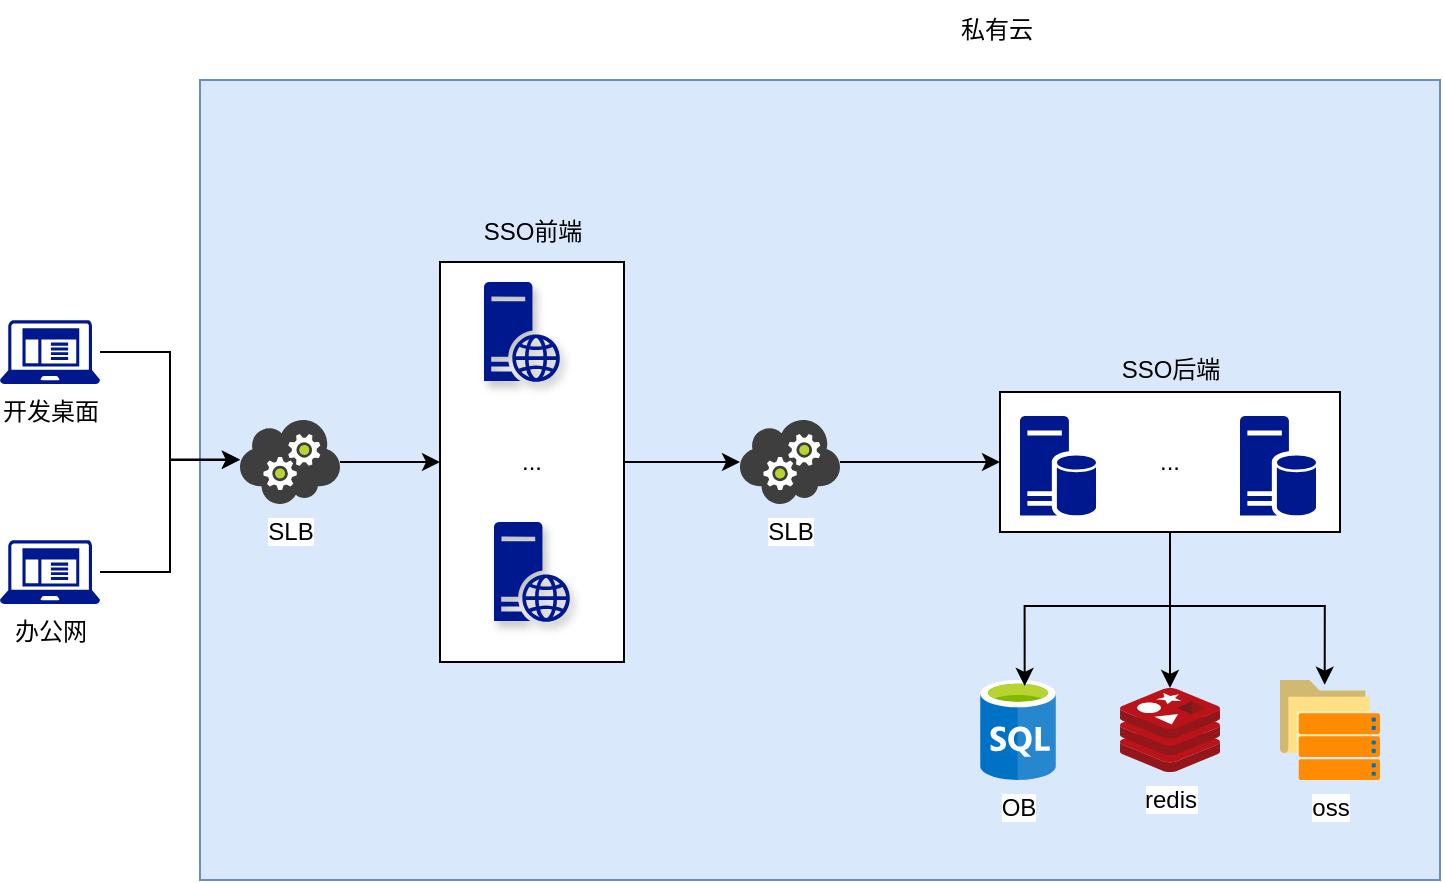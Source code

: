 <mxfile version="24.7.17" pages="5">
  <diagram name="sso-arc" id="fXnYluxO89tF65Rm-cYq">
    <mxGraphModel dx="1213" dy="768" grid="1" gridSize="10" guides="1" tooltips="1" connect="1" arrows="1" fold="1" page="1" pageScale="1" pageWidth="850" pageHeight="1100" math="0" shadow="0">
      <root>
        <mxCell id="0" />
        <mxCell id="1" parent="0" />
        <mxCell id="g7Y0x1dQii0XRK5u0iSd-1" value="" style="whiteSpace=wrap;html=1;fillColor=#dae8fc;strokeColor=#6c8ebf;" vertex="1" parent="1">
          <mxGeometry x="200" y="200" width="620" height="400" as="geometry" />
        </mxCell>
        <mxCell id="g7Y0x1dQii0XRK5u0iSd-2" value="开发桌面" style="sketch=0;aspect=fixed;pointerEvents=1;shadow=0;dashed=0;html=1;strokeColor=none;labelPosition=center;verticalLabelPosition=bottom;verticalAlign=top;align=center;fillColor=#00188D;shape=mxgraph.mscae.enterprise.client_application" vertex="1" parent="1">
          <mxGeometry x="100" y="320" width="50" height="32" as="geometry" />
        </mxCell>
        <mxCell id="g7Y0x1dQii0XRK5u0iSd-3" value="办公网" style="sketch=0;aspect=fixed;pointerEvents=1;shadow=0;dashed=0;html=1;strokeColor=none;labelPosition=center;verticalLabelPosition=bottom;verticalAlign=top;align=center;fillColor=#00188D;shape=mxgraph.mscae.enterprise.client_application" vertex="1" parent="1">
          <mxGeometry x="100" y="430" width="50" height="32" as="geometry" />
        </mxCell>
        <mxCell id="g7Y0x1dQii0XRK5u0iSd-4" style="edgeStyle=orthogonalEdgeStyle;rounded=0;orthogonalLoop=1;jettySize=auto;html=1;" edge="1" parent="1" source="g7Y0x1dQii0XRK5u0iSd-5">
          <mxGeometry relative="1" as="geometry">
            <mxPoint x="320" y="391" as="targetPoint" />
          </mxGeometry>
        </mxCell>
        <mxCell id="g7Y0x1dQii0XRK5u0iSd-5" value="SLB" style="image;sketch=0;aspect=fixed;html=1;points=[];align=center;fontSize=12;image=img/lib/mscae/Cloud_Service.svg;" vertex="1" parent="1">
          <mxGeometry x="220" y="370" width="50" height="42" as="geometry" />
        </mxCell>
        <mxCell id="g7Y0x1dQii0XRK5u0iSd-6" style="edgeStyle=orthogonalEdgeStyle;rounded=0;orthogonalLoop=1;jettySize=auto;html=1;entryX=0;entryY=0.5;entryDx=0;entryDy=0;" edge="1" parent="1" source="g7Y0x1dQii0XRK5u0iSd-7" target="g7Y0x1dQii0XRK5u0iSd-16">
          <mxGeometry relative="1" as="geometry" />
        </mxCell>
        <mxCell id="g7Y0x1dQii0XRK5u0iSd-7" value="SLB" style="image;sketch=0;aspect=fixed;html=1;points=[];align=center;fontSize=12;image=img/lib/mscae/Cloud_Service.svg;" vertex="1" parent="1">
          <mxGeometry x="470" y="370" width="50" height="42" as="geometry" />
        </mxCell>
        <mxCell id="g7Y0x1dQii0XRK5u0iSd-8" value="OB" style="image;sketch=0;aspect=fixed;html=1;points=[];align=center;fontSize=12;image=img/lib/mscae/SQL_Database_generic.svg;" vertex="1" parent="1">
          <mxGeometry x="590" y="500" width="38" height="50" as="geometry" />
        </mxCell>
        <mxCell id="g7Y0x1dQii0XRK5u0iSd-9" value="redis" style="image;sketch=0;aspect=fixed;html=1;points=[];align=center;fontSize=12;image=img/lib/mscae/Cache_Redis_Product.svg;" vertex="1" parent="1">
          <mxGeometry x="660" y="504" width="50" height="42" as="geometry" />
        </mxCell>
        <mxCell id="g7Y0x1dQii0XRK5u0iSd-10" value="" style="group" vertex="1" connectable="0" parent="1">
          <mxGeometry x="320" y="291" width="92" height="200" as="geometry" />
        </mxCell>
        <mxCell id="g7Y0x1dQii0XRK5u0iSd-11" value="..." style="whiteSpace=wrap;html=1;" vertex="1" parent="g7Y0x1dQii0XRK5u0iSd-10">
          <mxGeometry width="92" height="200" as="geometry" />
        </mxCell>
        <mxCell id="g7Y0x1dQii0XRK5u0iSd-12" value="" style="sketch=0;aspect=fixed;pointerEvents=1;shadow=1;dashed=0;html=1;strokeColor=none;labelPosition=center;verticalLabelPosition=bottom;verticalAlign=top;align=center;fillColor=#00188D;shape=mxgraph.mscae.enterprise.web_server" vertex="1" parent="g7Y0x1dQii0XRK5u0iSd-10">
          <mxGeometry x="27" y="130" width="38" height="50" as="geometry" />
        </mxCell>
        <mxCell id="g7Y0x1dQii0XRK5u0iSd-13" value="" style="sketch=0;aspect=fixed;pointerEvents=1;shadow=1;dashed=0;html=1;strokeColor=none;labelPosition=center;verticalLabelPosition=bottom;verticalAlign=top;align=center;fillColor=#00188D;shape=mxgraph.mscae.enterprise.web_server" vertex="1" parent="g7Y0x1dQii0XRK5u0iSd-10">
          <mxGeometry x="22" y="10" width="38" height="50" as="geometry" />
        </mxCell>
        <mxCell id="g7Y0x1dQii0XRK5u0iSd-14" value="SSO前端" style="text;html=1;align=center;verticalAlign=middle;resizable=0;points=[];autosize=1;strokeColor=none;fillColor=none;" vertex="1" parent="1">
          <mxGeometry x="331" y="261" width="70" height="30" as="geometry" />
        </mxCell>
        <mxCell id="g7Y0x1dQii0XRK5u0iSd-15" value="" style="group" vertex="1" connectable="0" parent="1">
          <mxGeometry x="600" y="356" width="170" height="70" as="geometry" />
        </mxCell>
        <mxCell id="g7Y0x1dQii0XRK5u0iSd-16" value="..." style="whiteSpace=wrap;html=1;" vertex="1" parent="g7Y0x1dQii0XRK5u0iSd-15">
          <mxGeometry width="170" height="70" as="geometry" />
        </mxCell>
        <mxCell id="g7Y0x1dQii0XRK5u0iSd-17" value="" style="sketch=0;aspect=fixed;pointerEvents=1;shadow=0;dashed=0;html=1;strokeColor=none;labelPosition=center;verticalLabelPosition=bottom;verticalAlign=top;align=center;fillColor=#00188D;shape=mxgraph.mscae.enterprise.database_server" vertex="1" parent="g7Y0x1dQii0XRK5u0iSd-15">
          <mxGeometry x="10" y="12" width="38" height="50" as="geometry" />
        </mxCell>
        <mxCell id="g7Y0x1dQii0XRK5u0iSd-18" value="" style="sketch=0;aspect=fixed;pointerEvents=1;shadow=0;dashed=0;html=1;strokeColor=none;labelPosition=center;verticalLabelPosition=bottom;verticalAlign=top;align=center;fillColor=#00188D;shape=mxgraph.mscae.enterprise.database_server" vertex="1" parent="g7Y0x1dQii0XRK5u0iSd-15">
          <mxGeometry x="120" y="12" width="38" height="50" as="geometry" />
        </mxCell>
        <mxCell id="g7Y0x1dQii0XRK5u0iSd-19" value="SSO后端" style="text;html=1;align=center;verticalAlign=middle;resizable=0;points=[];autosize=1;strokeColor=none;fillColor=none;" vertex="1" parent="1">
          <mxGeometry x="650" y="330" width="70" height="30" as="geometry" />
        </mxCell>
        <mxCell id="g7Y0x1dQii0XRK5u0iSd-20" value="oss" style="image;sketch=0;aspect=fixed;html=1;points=[];align=center;fontSize=12;image=img/lib/mscae/AzureFXTEdgeFiler.svg;" vertex="1" parent="1">
          <mxGeometry x="740" y="500" width="50" height="50" as="geometry" />
        </mxCell>
        <mxCell id="g7Y0x1dQii0XRK5u0iSd-21" style="edgeStyle=orthogonalEdgeStyle;rounded=0;orthogonalLoop=1;jettySize=auto;html=1;entryX=0.588;entryY=0.06;entryDx=0;entryDy=0;entryPerimeter=0;" edge="1" parent="1" source="g7Y0x1dQii0XRK5u0iSd-16" target="g7Y0x1dQii0XRK5u0iSd-8">
          <mxGeometry relative="1" as="geometry" />
        </mxCell>
        <mxCell id="g7Y0x1dQii0XRK5u0iSd-22" style="edgeStyle=orthogonalEdgeStyle;rounded=0;orthogonalLoop=1;jettySize=auto;html=1;" edge="1" parent="1" source="g7Y0x1dQii0XRK5u0iSd-16" target="g7Y0x1dQii0XRK5u0iSd-9">
          <mxGeometry relative="1" as="geometry" />
        </mxCell>
        <mxCell id="g7Y0x1dQii0XRK5u0iSd-23" style="edgeStyle=orthogonalEdgeStyle;rounded=0;orthogonalLoop=1;jettySize=auto;html=1;entryX=0.447;entryY=0.047;entryDx=0;entryDy=0;entryPerimeter=0;" edge="1" parent="1" source="g7Y0x1dQii0XRK5u0iSd-16" target="g7Y0x1dQii0XRK5u0iSd-20">
          <mxGeometry relative="1" as="geometry" />
        </mxCell>
        <mxCell id="g7Y0x1dQii0XRK5u0iSd-24" style="edgeStyle=orthogonalEdgeStyle;rounded=0;orthogonalLoop=1;jettySize=auto;html=1;entryX=0;entryY=0.476;entryDx=0;entryDy=0;entryPerimeter=0;" edge="1" parent="1" source="g7Y0x1dQii0XRK5u0iSd-2" target="g7Y0x1dQii0XRK5u0iSd-5">
          <mxGeometry relative="1" as="geometry" />
        </mxCell>
        <mxCell id="g7Y0x1dQii0XRK5u0iSd-25" style="edgeStyle=orthogonalEdgeStyle;rounded=0;orthogonalLoop=1;jettySize=auto;html=1;entryX=0;entryY=0.471;entryDx=0;entryDy=0;entryPerimeter=0;" edge="1" parent="1" source="g7Y0x1dQii0XRK5u0iSd-3" target="g7Y0x1dQii0XRK5u0iSd-5">
          <mxGeometry relative="1" as="geometry" />
        </mxCell>
        <mxCell id="g7Y0x1dQii0XRK5u0iSd-26" style="edgeStyle=orthogonalEdgeStyle;rounded=0;orthogonalLoop=1;jettySize=auto;html=1;" edge="1" parent="1" source="g7Y0x1dQii0XRK5u0iSd-11" target="g7Y0x1dQii0XRK5u0iSd-7">
          <mxGeometry relative="1" as="geometry" />
        </mxCell>
        <mxCell id="g7Y0x1dQii0XRK5u0iSd-27" value="私有云" style="text;html=1;align=center;verticalAlign=middle;resizable=0;points=[];autosize=1;strokeColor=none;fillColor=none;" vertex="1" parent="1">
          <mxGeometry x="568" y="160" width="60" height="30" as="geometry" />
        </mxCell>
      </root>
    </mxGraphModel>
  </diagram>
  <diagram id="cjtJZoZ6VadZ5LHB4yPI" name="sso-design">
    <mxGraphModel dx="1427" dy="904" grid="1" gridSize="10" guides="1" tooltips="1" connect="1" arrows="1" fold="1" page="1" pageScale="1" pageWidth="850" pageHeight="1100" math="0" shadow="0">
      <root>
        <mxCell id="0" />
        <mxCell id="1" parent="0" />
        <mxCell id="fiHVySkNAZGi7D2KYSdO-1" value="HR" style="sketch=0;aspect=fixed;pointerEvents=1;shadow=0;dashed=0;html=1;strokeColor=none;labelPosition=center;verticalLabelPosition=bottom;verticalAlign=top;align=center;fillColor=#00188D;shape=mxgraph.mscae.enterprise.database_server" vertex="1" parent="1">
          <mxGeometry x="67" y="460" width="38" height="50" as="geometry" />
        </mxCell>
        <mxCell id="fiHVySkNAZGi7D2KYSdO-2" style="edgeStyle=orthogonalEdgeStyle;rounded=0;orthogonalLoop=1;jettySize=auto;html=1;" edge="1" parent="1" source="fiHVySkNAZGi7D2KYSdO-4" target="fiHVySkNAZGi7D2KYSdO-11">
          <mxGeometry relative="1" as="geometry" />
        </mxCell>
        <mxCell id="fiHVySkNAZGi7D2KYSdO-3" value="密码校验&amp;amp;Token" style="edgeLabel;html=1;align=center;verticalAlign=middle;resizable=0;points=[];" vertex="1" connectable="0" parent="fiHVySkNAZGi7D2KYSdO-2">
          <mxGeometry x="-0.396" y="-2" relative="1" as="geometry">
            <mxPoint x="44" y="-2" as="offset" />
          </mxGeometry>
        </mxCell>
        <mxCell id="fiHVySkNAZGi7D2KYSdO-4" value="SSO Back" style="sketch=0;aspect=fixed;pointerEvents=1;shadow=0;dashed=0;html=1;strokeColor=none;labelPosition=center;verticalLabelPosition=bottom;verticalAlign=top;align=center;fillColor=#00188D;shape=mxgraph.mscae.enterprise.database_server" vertex="1" parent="1">
          <mxGeometry x="193" y="580" width="38" height="50" as="geometry" />
        </mxCell>
        <mxCell id="fiHVySkNAZGi7D2KYSdO-5" value="全量用户数据" style="image;sketch=0;aspect=fixed;html=1;points=[];align=center;fontSize=12;image=img/lib/mscae/AzureFXTEdgeFiler.svg;" vertex="1" parent="1">
          <mxGeometry x="187" y="460" width="50" height="50" as="geometry" />
        </mxCell>
        <mxCell id="fiHVySkNAZGi7D2KYSdO-6" style="edgeStyle=orthogonalEdgeStyle;rounded=0;orthogonalLoop=1;jettySize=auto;html=1;entryX=-0.049;entryY=0.506;entryDx=0;entryDy=0;entryPerimeter=0;" edge="1" parent="1" source="fiHVySkNAZGi7D2KYSdO-1" target="fiHVySkNAZGi7D2KYSdO-5">
          <mxGeometry relative="1" as="geometry" />
        </mxCell>
        <mxCell id="fiHVySkNAZGi7D2KYSdO-7" value="PUSH" style="edgeLabel;html=1;align=center;verticalAlign=middle;resizable=0;points=[];" vertex="1" connectable="0" parent="fiHVySkNAZGi7D2KYSdO-6">
          <mxGeometry x="-0.038" y="1" relative="1" as="geometry">
            <mxPoint x="1" as="offset" />
          </mxGeometry>
        </mxCell>
        <mxCell id="fiHVySkNAZGi7D2KYSdO-8" style="edgeStyle=orthogonalEdgeStyle;rounded=0;orthogonalLoop=1;jettySize=auto;html=1;entryX=0.5;entryY=0;entryDx=0;entryDy=0;entryPerimeter=0;" edge="1" parent="1" source="fiHVySkNAZGi7D2KYSdO-5" target="fiHVySkNAZGi7D2KYSdO-4">
          <mxGeometry relative="1" as="geometry" />
        </mxCell>
        <mxCell id="fiHVySkNAZGi7D2KYSdO-9" value="PULL" style="edgeLabel;html=1;align=center;verticalAlign=middle;resizable=0;points=[];" vertex="1" connectable="0" parent="fiHVySkNAZGi7D2KYSdO-8">
          <mxGeometry x="0.136" y="1" relative="1" as="geometry">
            <mxPoint as="offset" />
          </mxGeometry>
        </mxCell>
        <mxCell id="fiHVySkNAZGi7D2KYSdO-10" value="用户中心" style="sketch=0;aspect=fixed;pointerEvents=1;shadow=0;dashed=0;html=1;strokeColor=none;labelPosition=center;verticalLabelPosition=bottom;verticalAlign=top;align=center;fillColor=#00188D;shape=mxgraph.mscae.enterprise.database_server" vertex="1" parent="1">
          <mxGeometry x="307" y="460" width="38" height="50" as="geometry" />
        </mxCell>
        <mxCell id="fiHVySkNAZGi7D2KYSdO-11" value="安全中心" style="sketch=0;aspect=fixed;pointerEvents=1;shadow=0;dashed=0;html=1;strokeColor=none;labelPosition=center;verticalLabelPosition=bottom;verticalAlign=top;align=center;fillColor=#00188D;shape=mxgraph.mscae.enterprise.database_server" vertex="1" parent="1">
          <mxGeometry x="387" y="460" width="38" height="50" as="geometry" />
        </mxCell>
        <mxCell id="fiHVySkNAZGi7D2KYSdO-12" style="edgeStyle=orthogonalEdgeStyle;rounded=0;orthogonalLoop=1;jettySize=auto;html=1;" edge="1" parent="1" source="fiHVySkNAZGi7D2KYSdO-14" target="fiHVySkNAZGi7D2KYSdO-4">
          <mxGeometry relative="1" as="geometry" />
        </mxCell>
        <mxCell id="fiHVySkNAZGi7D2KYSdO-13" value="Login" style="edgeLabel;html=1;align=center;verticalAlign=middle;resizable=0;points=[];" vertex="1" connectable="0" parent="fiHVySkNAZGi7D2KYSdO-12">
          <mxGeometry x="-0.045" y="-5" relative="1" as="geometry">
            <mxPoint as="offset" />
          </mxGeometry>
        </mxCell>
        <mxCell id="fiHVySkNAZGi7D2KYSdO-14" value="SSO Web" style="sketch=0;aspect=fixed;pointerEvents=1;shadow=0;dashed=0;html=1;strokeColor=none;labelPosition=center;verticalLabelPosition=bottom;verticalAlign=top;align=center;fillColor=#00188D;shape=mxgraph.mscae.enterprise.web_server" vertex="1" parent="1">
          <mxGeometry x="193" y="700" width="38" height="50" as="geometry" />
        </mxCell>
        <mxCell id="fiHVySkNAZGi7D2KYSdO-15" style="edgeStyle=orthogonalEdgeStyle;rounded=0;orthogonalLoop=1;jettySize=auto;html=1;" edge="1" parent="1">
          <mxGeometry relative="1" as="geometry">
            <mxPoint x="237" y="605.029" as="sourcePoint" />
            <mxPoint x="307" y="485" as="targetPoint" />
            <Array as="points">
              <mxPoint x="267" y="605" />
              <mxPoint x="267" y="485" />
            </Array>
          </mxGeometry>
        </mxCell>
        <mxCell id="fiHVySkNAZGi7D2KYSdO-16" value="用户校验" style="edgeLabel;html=1;align=center;verticalAlign=middle;resizable=0;points=[];" vertex="1" connectable="0" parent="fiHVySkNAZGi7D2KYSdO-15">
          <mxGeometry x="-0.008" y="-2" relative="1" as="geometry">
            <mxPoint as="offset" />
          </mxGeometry>
        </mxCell>
        <mxCell id="fiHVySkNAZGi7D2KYSdO-17" value="SSO Web" style="sketch=0;aspect=fixed;pointerEvents=1;shadow=0;dashed=0;html=1;strokeColor=none;labelPosition=center;verticalLabelPosition=bottom;verticalAlign=top;align=center;fillColor=#00188D;shape=mxgraph.mscae.enterprise.web_server" vertex="1" parent="1">
          <mxGeometry x="160" y="830" width="38" height="50" as="geometry" />
        </mxCell>
        <mxCell id="fiHVySkNAZGi7D2KYSdO-18" value="SSO Back" style="sketch=0;aspect=fixed;pointerEvents=1;shadow=0;dashed=0;html=1;strokeColor=none;labelPosition=center;verticalLabelPosition=bottom;verticalAlign=top;align=center;fillColor=#00188D;shape=mxgraph.mscae.enterprise.database_server" vertex="1" parent="1">
          <mxGeometry x="340" y="830" width="38" height="50" as="geometry" />
        </mxCell>
        <mxCell id="fiHVySkNAZGi7D2KYSdO-19" style="edgeStyle=orthogonalEdgeStyle;rounded=0;orthogonalLoop=1;jettySize=auto;html=1;entryX=0;entryY=0.5;entryDx=0;entryDy=0;entryPerimeter=0;" edge="1" parent="1" source="fiHVySkNAZGi7D2KYSdO-17" target="fiHVySkNAZGi7D2KYSdO-18">
          <mxGeometry relative="1" as="geometry" />
        </mxCell>
        <mxCell id="fiHVySkNAZGi7D2KYSdO-20" value="系统访问权限申请" style="edgeLabel;html=1;align=center;verticalAlign=middle;resizable=0;points=[];" vertex="1" connectable="0" parent="fiHVySkNAZGi7D2KYSdO-19">
          <mxGeometry x="-0.102" y="-2" relative="1" as="geometry">
            <mxPoint as="offset" />
          </mxGeometry>
        </mxCell>
        <mxCell id="fiHVySkNAZGi7D2KYSdO-21" value="" style="sketch=0;aspect=fixed;pointerEvents=1;shadow=0;dashed=0;html=1;strokeColor=none;labelPosition=center;verticalLabelPosition=bottom;verticalAlign=top;align=center;fillColor=#00188D;shape=mxgraph.azure.user" vertex="1" parent="1">
          <mxGeometry x="50" y="830" width="47" height="50" as="geometry" />
        </mxCell>
        <mxCell id="fiHVySkNAZGi7D2KYSdO-22" style="edgeStyle=orthogonalEdgeStyle;rounded=0;orthogonalLoop=1;jettySize=auto;html=1;entryX=0;entryY=0.5;entryDx=0;entryDy=0;entryPerimeter=0;" edge="1" parent="1" source="fiHVySkNAZGi7D2KYSdO-21" target="fiHVySkNAZGi7D2KYSdO-17">
          <mxGeometry relative="1" as="geometry" />
        </mxCell>
        <mxCell id="fiHVySkNAZGi7D2KYSdO-23" value="SSO Web" style="sketch=0;aspect=fixed;pointerEvents=1;shadow=0;dashed=0;html=1;strokeColor=none;labelPosition=center;verticalLabelPosition=bottom;verticalAlign=top;align=center;fillColor=#00188D;shape=mxgraph.mscae.enterprise.web_server" vertex="1" parent="1">
          <mxGeometry x="160" y="960" width="38" height="50" as="geometry" />
        </mxCell>
        <mxCell id="fiHVySkNAZGi7D2KYSdO-24" style="edgeStyle=orthogonalEdgeStyle;rounded=0;orthogonalLoop=1;jettySize=auto;html=1;entryX=0;entryY=0.5;entryDx=0;entryDy=0;entryPerimeter=0;" edge="1" parent="1" source="fiHVySkNAZGi7D2KYSdO-28" target="fiHVySkNAZGi7D2KYSdO-35">
          <mxGeometry relative="1" as="geometry">
            <mxPoint x="425" y="985" as="targetPoint" />
          </mxGeometry>
        </mxCell>
        <mxCell id="fiHVySkNAZGi7D2KYSdO-25" value="YES" style="edgeLabel;html=1;align=center;verticalAlign=middle;resizable=0;points=[];" vertex="1" connectable="0" parent="fiHVySkNAZGi7D2KYSdO-24">
          <mxGeometry x="0.046" relative="1" as="geometry">
            <mxPoint x="-10" as="offset" />
          </mxGeometry>
        </mxCell>
        <mxCell id="fiHVySkNAZGi7D2KYSdO-26" style="edgeStyle=orthogonalEdgeStyle;rounded=0;orthogonalLoop=1;jettySize=auto;html=1;exitX=0.5;exitY=1;exitDx=0;exitDy=0;exitPerimeter=0;entryX=0.5;entryY=1;entryDx=0;entryDy=0;entryPerimeter=0;" edge="1" parent="1" source="fiHVySkNAZGi7D2KYSdO-28" target="fiHVySkNAZGi7D2KYSdO-23">
          <mxGeometry relative="1" as="geometry">
            <Array as="points">
              <mxPoint x="359" y="1050" />
              <mxPoint x="179" y="1050" />
            </Array>
          </mxGeometry>
        </mxCell>
        <mxCell id="fiHVySkNAZGi7D2KYSdO-27" value="NO" style="edgeLabel;html=1;align=center;verticalAlign=middle;resizable=0;points=[];" vertex="1" connectable="0" parent="fiHVySkNAZGi7D2KYSdO-26">
          <mxGeometry x="0.088" y="1" relative="1" as="geometry">
            <mxPoint as="offset" />
          </mxGeometry>
        </mxCell>
        <mxCell id="fiHVySkNAZGi7D2KYSdO-28" value="SSO Back" style="sketch=0;aspect=fixed;pointerEvents=1;shadow=0;dashed=0;html=1;strokeColor=none;labelPosition=center;verticalLabelPosition=bottom;verticalAlign=top;align=center;fillColor=#00188D;shape=mxgraph.mscae.enterprise.database_server" vertex="1" parent="1">
          <mxGeometry x="340" y="960" width="38" height="50" as="geometry" />
        </mxCell>
        <mxCell id="fiHVySkNAZGi7D2KYSdO-29" style="edgeStyle=orthogonalEdgeStyle;rounded=0;orthogonalLoop=1;jettySize=auto;html=1;entryX=0;entryY=0.5;entryDx=0;entryDy=0;entryPerimeter=0;" edge="1" parent="1" source="fiHVySkNAZGi7D2KYSdO-23" target="fiHVySkNAZGi7D2KYSdO-28">
          <mxGeometry relative="1" as="geometry" />
        </mxCell>
        <mxCell id="fiHVySkNAZGi7D2KYSdO-30" value="系统访问权限审批" style="edgeLabel;html=1;align=center;verticalAlign=middle;resizable=0;points=[];" vertex="1" connectable="0" parent="fiHVySkNAZGi7D2KYSdO-29">
          <mxGeometry x="-0.102" y="-2" relative="1" as="geometry">
            <mxPoint as="offset" />
          </mxGeometry>
        </mxCell>
        <mxCell id="fiHVySkNAZGi7D2KYSdO-31" value="" style="sketch=0;aspect=fixed;pointerEvents=1;shadow=0;dashed=0;html=1;strokeColor=none;labelPosition=center;verticalLabelPosition=bottom;verticalAlign=top;align=center;shape=mxgraph.mscae.enterprise.user_permissions;fillColor=#0078D7;" vertex="1" parent="1">
          <mxGeometry x="50" y="960" width="47" height="50" as="geometry" />
        </mxCell>
        <mxCell id="fiHVySkNAZGi7D2KYSdO-32" style="edgeStyle=orthogonalEdgeStyle;rounded=0;orthogonalLoop=1;jettySize=auto;html=1;entryX=0;entryY=0.5;entryDx=0;entryDy=0;entryPerimeter=0;" edge="1" parent="1" source="fiHVySkNAZGi7D2KYSdO-31" target="fiHVySkNAZGi7D2KYSdO-23">
          <mxGeometry relative="1" as="geometry" />
        </mxCell>
        <mxCell id="fiHVySkNAZGi7D2KYSdO-33" style="edgeStyle=orthogonalEdgeStyle;rounded=0;orthogonalLoop=1;jettySize=auto;html=1;exitX=0.5;exitY=0;exitDx=0;exitDy=0;exitPerimeter=0;" edge="1" parent="1" source="fiHVySkNAZGi7D2KYSdO-35" target="fiHVySkNAZGi7D2KYSdO-44">
          <mxGeometry relative="1" as="geometry" />
        </mxCell>
        <mxCell id="fiHVySkNAZGi7D2KYSdO-34" value="Token校验" style="edgeLabel;html=1;align=center;verticalAlign=middle;resizable=0;points=[];" vertex="1" connectable="0" parent="fiHVySkNAZGi7D2KYSdO-33">
          <mxGeometry x="-0.159" y="1" relative="1" as="geometry">
            <mxPoint as="offset" />
          </mxGeometry>
        </mxCell>
        <mxCell id="fiHVySkNAZGi7D2KYSdO-35" value="财管" style="sketch=0;aspect=fixed;pointerEvents=1;shadow=0;dashed=0;html=1;strokeColor=none;labelPosition=center;verticalLabelPosition=bottom;verticalAlign=top;align=center;fillColor=#00188D;shape=mxgraph.mscae.enterprise.database_server" vertex="1" parent="1">
          <mxGeometry x="560" y="960" width="38" height="50" as="geometry" />
        </mxCell>
        <mxCell id="fiHVySkNAZGi7D2KYSdO-36" style="edgeStyle=orthogonalEdgeStyle;rounded=0;orthogonalLoop=1;jettySize=auto;html=1;entryX=0;entryY=0.5;entryDx=0;entryDy=0;" edge="1" parent="1" source="fiHVySkNAZGi7D2KYSdO-37" target="fiHVySkNAZGi7D2KYSdO-45">
          <mxGeometry relative="1" as="geometry" />
        </mxCell>
        <mxCell id="fiHVySkNAZGi7D2KYSdO-37" value="财管Web" style="sketch=0;aspect=fixed;pointerEvents=1;shadow=0;dashed=0;html=1;strokeColor=none;labelPosition=center;verticalLabelPosition=bottom;verticalAlign=top;align=center;fillColor=#00188D;shape=mxgraph.mscae.enterprise.web_server" vertex="1" parent="1">
          <mxGeometry x="700" y="960" width="38" height="50" as="geometry" />
        </mxCell>
        <mxCell id="fiHVySkNAZGi7D2KYSdO-38" style="edgeStyle=orthogonalEdgeStyle;rounded=0;orthogonalLoop=1;jettySize=auto;html=1;entryX=0;entryY=0.5;entryDx=0;entryDy=0;entryPerimeter=0;" edge="1" parent="1" source="fiHVySkNAZGi7D2KYSdO-35" target="fiHVySkNAZGi7D2KYSdO-37">
          <mxGeometry relative="1" as="geometry" />
        </mxCell>
        <mxCell id="fiHVySkNAZGi7D2KYSdO-39" value="Redirect" style="edgeLabel;html=1;align=center;verticalAlign=middle;resizable=0;points=[];" vertex="1" connectable="0" parent="fiHVySkNAZGi7D2KYSdO-38">
          <mxGeometry x="-0.092" y="-1" relative="1" as="geometry">
            <mxPoint as="offset" />
          </mxGeometry>
        </mxCell>
        <mxCell id="fiHVySkNAZGi7D2KYSdO-40" value="POST" style="swimlane;fontStyle=1;align=center;verticalAlign=top;childLayout=stackLayout;horizontal=1;startSize=26;horizontalStack=0;resizeParent=1;resizeParentMax=0;resizeLast=0;collapsible=1;marginBottom=0;whiteSpace=wrap;html=1;fontSize=8;" vertex="1" parent="1">
          <mxGeometry x="410" y="1010" width="120" height="86" as="geometry">
            <mxRectangle x="378" y="1040" width="70" height="30" as="alternateBounds" />
          </mxGeometry>
        </mxCell>
        <mxCell id="fiHVySkNAZGi7D2KYSdO-41" value="Token" style="text;strokeColor=none;fillColor=none;align=left;verticalAlign=top;spacingLeft=4;spacingRight=4;overflow=hidden;rotatable=0;points=[[0,0.5],[1,0.5]];portConstraint=eastwest;whiteSpace=wrap;html=1;fontSize=8;" vertex="1" parent="fiHVySkNAZGi7D2KYSdO-40">
          <mxGeometry y="26" width="120" height="26" as="geometry" />
        </mxCell>
        <mxCell id="fiHVySkNAZGi7D2KYSdO-42" value="" style="line;strokeWidth=1;fillColor=none;align=left;verticalAlign=middle;spacingTop=-1;spacingLeft=3;spacingRight=3;rotatable=0;labelPosition=right;points=[];portConstraint=eastwest;strokeColor=inherit;" vertex="1" parent="fiHVySkNAZGi7D2KYSdO-40">
          <mxGeometry y="52" width="120" height="8" as="geometry" />
        </mxCell>
        <mxCell id="fiHVySkNAZGi7D2KYSdO-43" value="用户信息：工号、其他信息？" style="text;strokeColor=none;fillColor=none;align=left;verticalAlign=top;spacingLeft=4;spacingRight=4;overflow=hidden;rotatable=0;points=[[0,0.5],[1,0.5]];portConstraint=eastwest;whiteSpace=wrap;html=1;fontSize=8;" vertex="1" parent="fiHVySkNAZGi7D2KYSdO-40">
          <mxGeometry y="60" width="120" height="26" as="geometry" />
        </mxCell>
        <mxCell id="fiHVySkNAZGi7D2KYSdO-44" value="安全中心" style="sketch=0;aspect=fixed;pointerEvents=1;shadow=0;dashed=0;html=1;strokeColor=none;labelPosition=center;verticalLabelPosition=bottom;verticalAlign=top;align=center;fillColor=#00188D;shape=mxgraph.mscae.enterprise.database_server" vertex="1" parent="1">
          <mxGeometry x="560" y="840" width="38" height="50" as="geometry" />
        </mxCell>
        <mxCell id="fiHVySkNAZGi7D2KYSdO-45" value="用户配置：所属机构、部门、岗位、权限等其他信息&lt;div style=&quot;font-size: 9px;&quot;&gt;用户保存&lt;/div&gt;" style="html=1;whiteSpace=wrap;fontSize=9;align=left;" vertex="1" parent="1">
          <mxGeometry x="780" y="960" width="110" height="50" as="geometry" />
        </mxCell>
        <mxCell id="fiHVySkNAZGi7D2KYSdO-46" value="SSO Web" style="sketch=0;aspect=fixed;pointerEvents=1;shadow=0;dashed=0;html=1;strokeColor=none;labelPosition=center;verticalLabelPosition=bottom;verticalAlign=top;align=center;fillColor=#00188D;shape=mxgraph.mscae.enterprise.web_server" vertex="1" parent="1">
          <mxGeometry x="1195" y="538" width="38" height="50" as="geometry" />
        </mxCell>
        <mxCell id="fiHVySkNAZGi7D2KYSdO-47" style="edgeStyle=orthogonalEdgeStyle;rounded=0;orthogonalLoop=1;jettySize=auto;html=1;" edge="1" parent="1" source="fiHVySkNAZGi7D2KYSdO-53" target="fiHVySkNAZGi7D2KYSdO-59">
          <mxGeometry relative="1" as="geometry">
            <Array as="points">
              <mxPoint x="1354" y="488" />
              <mxPoint x="1275" y="488" />
            </Array>
          </mxGeometry>
        </mxCell>
        <mxCell id="fiHVySkNAZGi7D2KYSdO-48" value="用户校验" style="edgeLabel;html=1;align=center;verticalAlign=middle;resizable=0;points=[];" vertex="1" connectable="0" parent="fiHVySkNAZGi7D2KYSdO-47">
          <mxGeometry x="0.377" y="-4" relative="1" as="geometry">
            <mxPoint x="-4" y="-10" as="offset" />
          </mxGeometry>
        </mxCell>
        <mxCell id="fiHVySkNAZGi7D2KYSdO-49" style="edgeStyle=orthogonalEdgeStyle;rounded=0;orthogonalLoop=1;jettySize=auto;html=1;exitX=0.5;exitY=0;exitDx=0;exitDy=0;exitPerimeter=0;" edge="1" parent="1" source="fiHVySkNAZGi7D2KYSdO-53" target="fiHVySkNAZGi7D2KYSdO-60">
          <mxGeometry relative="1" as="geometry">
            <Array as="points">
              <mxPoint x="1354" y="488" />
              <mxPoint x="1435" y="488" />
            </Array>
          </mxGeometry>
        </mxCell>
        <mxCell id="fiHVySkNAZGi7D2KYSdO-50" value="密码校验&amp;amp;Token" style="edgeLabel;html=1;align=center;verticalAlign=middle;resizable=0;points=[];" vertex="1" connectable="0" parent="fiHVySkNAZGi7D2KYSdO-49">
          <mxGeometry x="0.454" y="3" relative="1" as="geometry">
            <mxPoint x="5" y="-7" as="offset" />
          </mxGeometry>
        </mxCell>
        <mxCell id="fiHVySkNAZGi7D2KYSdO-51" style="edgeStyle=orthogonalEdgeStyle;rounded=0;orthogonalLoop=1;jettySize=auto;html=1;" edge="1" parent="1" source="fiHVySkNAZGi7D2KYSdO-53" target="fiHVySkNAZGi7D2KYSdO-71">
          <mxGeometry relative="1" as="geometry" />
        </mxCell>
        <mxCell id="fiHVySkNAZGi7D2KYSdO-52" value="SSO个人首页" style="edgeLabel;html=1;align=center;verticalAlign=middle;resizable=0;points=[];" vertex="1" connectable="0" parent="fiHVySkNAZGi7D2KYSdO-51">
          <mxGeometry x="0.106" y="-1" relative="1" as="geometry">
            <mxPoint as="offset" />
          </mxGeometry>
        </mxCell>
        <mxCell id="fiHVySkNAZGi7D2KYSdO-53" value="SSO Back" style="sketch=0;aspect=fixed;pointerEvents=1;shadow=0;dashed=0;html=1;strokeColor=none;labelPosition=center;verticalLabelPosition=bottom;verticalAlign=top;align=center;fillColor=#00188D;shape=mxgraph.mscae.enterprise.database_server" vertex="1" parent="1">
          <mxGeometry x="1335" y="538" width="38" height="50" as="geometry" />
        </mxCell>
        <mxCell id="fiHVySkNAZGi7D2KYSdO-54" style="edgeStyle=orthogonalEdgeStyle;rounded=0;orthogonalLoop=1;jettySize=auto;html=1;entryX=0;entryY=0.5;entryDx=0;entryDy=0;entryPerimeter=0;" edge="1" parent="1" source="fiHVySkNAZGi7D2KYSdO-46" target="fiHVySkNAZGi7D2KYSdO-53">
          <mxGeometry relative="1" as="geometry" />
        </mxCell>
        <mxCell id="fiHVySkNAZGi7D2KYSdO-55" value="" style="sketch=0;aspect=fixed;pointerEvents=1;shadow=0;dashed=0;html=1;strokeColor=none;labelPosition=center;verticalLabelPosition=bottom;verticalAlign=top;align=center;fillColor=#00188D;shape=mxgraph.azure.user" vertex="1" parent="1">
          <mxGeometry x="1085" y="538" width="47" height="50" as="geometry" />
        </mxCell>
        <mxCell id="fiHVySkNAZGi7D2KYSdO-56" style="edgeStyle=orthogonalEdgeStyle;rounded=0;orthogonalLoop=1;jettySize=auto;html=1;entryX=0;entryY=0.5;entryDx=0;entryDy=0;entryPerimeter=0;" edge="1" parent="1" source="fiHVySkNAZGi7D2KYSdO-55" target="fiHVySkNAZGi7D2KYSdO-46">
          <mxGeometry relative="1" as="geometry" />
        </mxCell>
        <mxCell id="fiHVySkNAZGi7D2KYSdO-57" value="Login" style="edgeLabel;html=1;align=center;verticalAlign=middle;resizable=0;points=[];" vertex="1" connectable="0" parent="fiHVySkNAZGi7D2KYSdO-56">
          <mxGeometry x="0.326" y="-4" relative="1" as="geometry">
            <mxPoint x="-13" y="-3" as="offset" />
          </mxGeometry>
        </mxCell>
        <mxCell id="fiHVySkNAZGi7D2KYSdO-58" value="" style="edgeStyle=none;orthogonalLoop=1;jettySize=auto;html=1;rounded=0;shape=link;" edge="1" parent="1">
          <mxGeometry width="80" relative="1" as="geometry">
            <mxPoint x="960" y="350" as="sourcePoint" />
            <mxPoint x="960" y="1280" as="targetPoint" />
            <Array as="points" />
          </mxGeometry>
        </mxCell>
        <mxCell id="fiHVySkNAZGi7D2KYSdO-59" value="用户中心" style="sketch=0;aspect=fixed;pointerEvents=1;shadow=0;dashed=0;html=1;strokeColor=none;labelPosition=center;verticalLabelPosition=bottom;verticalAlign=top;align=center;fillColor=#00188D;shape=mxgraph.mscae.enterprise.database_server" vertex="1" parent="1">
          <mxGeometry x="1258" y="392.5" width="38" height="50" as="geometry" />
        </mxCell>
        <mxCell id="fiHVySkNAZGi7D2KYSdO-60" value="安全中心" style="sketch=0;aspect=fixed;pointerEvents=1;shadow=0;dashed=0;html=1;strokeColor=none;labelPosition=center;verticalLabelPosition=bottom;verticalAlign=top;align=center;fillColor=#00188D;shape=mxgraph.mscae.enterprise.database_server" vertex="1" parent="1">
          <mxGeometry x="1418" y="392.5" width="38" height="50" as="geometry" />
        </mxCell>
        <mxCell id="fiHVySkNAZGi7D2KYSdO-61" value="财管" style="sketch=0;aspect=fixed;pointerEvents=1;shadow=0;dashed=0;html=1;strokeColor=none;labelPosition=center;verticalLabelPosition=bottom;verticalAlign=top;align=center;fillColor=#00188D;shape=mxgraph.mscae.enterprise.database_server" vertex="1" parent="1">
          <mxGeometry x="1778" y="538" width="38" height="50" as="geometry" />
        </mxCell>
        <mxCell id="fiHVySkNAZGi7D2KYSdO-62" style="edgeStyle=orthogonalEdgeStyle;rounded=0;orthogonalLoop=1;jettySize=auto;html=1;entryX=0;entryY=0.5;entryDx=0;entryDy=0;entryPerimeter=0;exitX=1.018;exitY=0.521;exitDx=0;exitDy=0;exitPerimeter=0;" edge="1" parent="1" source="fiHVySkNAZGi7D2KYSdO-71" target="fiHVySkNAZGi7D2KYSdO-61">
          <mxGeometry relative="1" as="geometry">
            <mxPoint x="1645" y="538" as="sourcePoint" />
          </mxGeometry>
        </mxCell>
        <mxCell id="fiHVySkNAZGi7D2KYSdO-63" value="跳转" style="edgeLabel;html=1;align=center;verticalAlign=middle;resizable=0;points=[];" vertex="1" connectable="0" parent="fiHVySkNAZGi7D2KYSdO-62">
          <mxGeometry x="-0.088" y="-2" relative="1" as="geometry">
            <mxPoint as="offset" />
          </mxGeometry>
        </mxCell>
        <mxCell id="fiHVySkNAZGi7D2KYSdO-64" style="edgeStyle=orthogonalEdgeStyle;rounded=0;orthogonalLoop=1;jettySize=auto;html=1;entryX=1.014;entryY=0.639;entryDx=0;entryDy=0;entryPerimeter=0;exitX=0.293;exitY=-0.031;exitDx=0;exitDy=0;exitPerimeter=0;" edge="1" parent="1" source="fiHVySkNAZGi7D2KYSdO-61" target="fiHVySkNAZGi7D2KYSdO-60">
          <mxGeometry relative="1" as="geometry">
            <Array as="points">
              <mxPoint x="1789" y="425" />
            </Array>
          </mxGeometry>
        </mxCell>
        <mxCell id="fiHVySkNAZGi7D2KYSdO-65" value="Token校验" style="edgeLabel;html=1;align=center;verticalAlign=middle;resizable=0;points=[];" vertex="1" connectable="0" parent="fiHVySkNAZGi7D2KYSdO-64">
          <mxGeometry x="-0.208" y="2" relative="1" as="geometry">
            <mxPoint as="offset" />
          </mxGeometry>
        </mxCell>
        <mxCell id="fiHVySkNAZGi7D2KYSdO-66" value="财管个人首页" style="sketch=0;aspect=fixed;pointerEvents=1;shadow=0;dashed=0;html=1;strokeColor=none;labelPosition=center;verticalLabelPosition=bottom;verticalAlign=top;align=center;fillColor=#00188D;shape=mxgraph.mscae.enterprise.web_server" vertex="1" parent="1">
          <mxGeometry x="1908" y="538" width="38" height="50" as="geometry" />
        </mxCell>
        <mxCell id="fiHVySkNAZGi7D2KYSdO-67" style="edgeStyle=orthogonalEdgeStyle;rounded=0;orthogonalLoop=1;jettySize=auto;html=1;entryX=0;entryY=0.5;entryDx=0;entryDy=0;entryPerimeter=0;" edge="1" parent="1" source="fiHVySkNAZGi7D2KYSdO-61" target="fiHVySkNAZGi7D2KYSdO-66">
          <mxGeometry relative="1" as="geometry" />
        </mxCell>
        <mxCell id="fiHVySkNAZGi7D2KYSdO-68" value="Redirect" style="edgeLabel;html=1;align=center;verticalAlign=middle;resizable=0;points=[];" vertex="1" connectable="0" parent="fiHVySkNAZGi7D2KYSdO-67">
          <mxGeometry x="-0.048" y="-2" relative="1" as="geometry">
            <mxPoint as="offset" />
          </mxGeometry>
        </mxCell>
        <mxCell id="fiHVySkNAZGi7D2KYSdO-69" style="edgeStyle=orthogonalEdgeStyle;shape=link;rounded=0;orthogonalLoop=1;jettySize=auto;html=1;" edge="1" parent="1" source="fiHVySkNAZGi7D2KYSdO-70">
          <mxGeometry relative="1" as="geometry">
            <mxPoint x="1650.0" y="568" as="targetPoint" />
          </mxGeometry>
        </mxCell>
        <mxCell id="fiHVySkNAZGi7D2KYSdO-70" value="&lt;span style=&quot;text-wrap: nowrap; background-color: rgb(255, 255, 255);&quot;&gt;&lt;font style=&quot;font-size: 9px;&quot;&gt;Token&amp;amp;财管个人首页&lt;/font&gt;&lt;/span&gt;" style="rounded=0;whiteSpace=wrap;html=1;" vertex="1" parent="1">
          <mxGeometry x="1595" y="598" width="110" height="40" as="geometry" />
        </mxCell>
        <mxCell id="fiHVySkNAZGi7D2KYSdO-71" value="SSO Web" style="sketch=0;aspect=fixed;pointerEvents=1;shadow=0;dashed=0;html=1;strokeColor=none;labelPosition=center;verticalLabelPosition=bottom;verticalAlign=top;align=center;fillColor=#00188D;shape=mxgraph.mscae.enterprise.web_server" vertex="1" parent="1">
          <mxGeometry x="1505" y="538" width="38" height="50" as="geometry" />
        </mxCell>
        <mxCell id="fiHVySkNAZGi7D2KYSdO-72" value="SSO Web" style="sketch=0;aspect=fixed;pointerEvents=1;shadow=0;dashed=0;html=1;strokeColor=none;labelPosition=center;verticalLabelPosition=bottom;verticalAlign=top;align=center;fillColor=#00188D;shape=mxgraph.mscae.enterprise.web_server" vertex="1" parent="1">
          <mxGeometry x="114" y="1140" width="38" height="50" as="geometry" />
        </mxCell>
        <mxCell id="fiHVySkNAZGi7D2KYSdO-73" style="edgeStyle=orthogonalEdgeStyle;rounded=0;orthogonalLoop=1;jettySize=auto;html=1;entryX=0;entryY=0.5;entryDx=0;entryDy=0;entryPerimeter=0;" edge="1" parent="1" source="fiHVySkNAZGi7D2KYSdO-75" target="fiHVySkNAZGi7D2KYSdO-80">
          <mxGeometry relative="1" as="geometry">
            <mxPoint x="415" y="1165" as="targetPoint" />
          </mxGeometry>
        </mxCell>
        <mxCell id="fiHVySkNAZGi7D2KYSdO-74" value="YES" style="edgeLabel;html=1;align=center;verticalAlign=middle;resizable=0;points=[];" vertex="1" connectable="0" parent="fiHVySkNAZGi7D2KYSdO-73">
          <mxGeometry x="0.046" relative="1" as="geometry">
            <mxPoint x="-10" as="offset" />
          </mxGeometry>
        </mxCell>
        <mxCell id="fiHVySkNAZGi7D2KYSdO-75" value="SSO Back" style="sketch=0;aspect=fixed;pointerEvents=1;shadow=0;dashed=0;html=1;strokeColor=none;labelPosition=center;verticalLabelPosition=bottom;verticalAlign=top;align=center;fillColor=#00188D;shape=mxgraph.mscae.enterprise.database_server" vertex="1" parent="1">
          <mxGeometry x="330" y="1140" width="38" height="50" as="geometry" />
        </mxCell>
        <mxCell id="fiHVySkNAZGi7D2KYSdO-76" style="edgeStyle=orthogonalEdgeStyle;rounded=0;orthogonalLoop=1;jettySize=auto;html=1;entryX=0;entryY=0.5;entryDx=0;entryDy=0;entryPerimeter=0;" edge="1" parent="1" source="fiHVySkNAZGi7D2KYSdO-72" target="fiHVySkNAZGi7D2KYSdO-75">
          <mxGeometry relative="1" as="geometry" />
        </mxCell>
        <mxCell id="fiHVySkNAZGi7D2KYSdO-77" value="新增/删除用户系统访问权限" style="edgeLabel;html=1;align=center;verticalAlign=middle;resizable=0;points=[];" vertex="1" connectable="0" parent="fiHVySkNAZGi7D2KYSdO-76">
          <mxGeometry x="-0.26" y="1" relative="1" as="geometry">
            <mxPoint x="10" y="1" as="offset" />
          </mxGeometry>
        </mxCell>
        <mxCell id="fiHVySkNAZGi7D2KYSdO-78" value="" style="sketch=0;aspect=fixed;pointerEvents=1;shadow=0;dashed=0;html=1;strokeColor=none;labelPosition=center;verticalLabelPosition=bottom;verticalAlign=top;align=center;shape=mxgraph.mscae.enterprise.user_permissions;fillColor=#0078D7;" vertex="1" parent="1">
          <mxGeometry x="4" y="1140" width="47" height="50" as="geometry" />
        </mxCell>
        <mxCell id="fiHVySkNAZGi7D2KYSdO-79" style="edgeStyle=orthogonalEdgeStyle;rounded=0;orthogonalLoop=1;jettySize=auto;html=1;entryX=0;entryY=0.5;entryDx=0;entryDy=0;entryPerimeter=0;" edge="1" parent="1" source="fiHVySkNAZGi7D2KYSdO-78" target="fiHVySkNAZGi7D2KYSdO-72">
          <mxGeometry relative="1" as="geometry" />
        </mxCell>
        <mxCell id="fiHVySkNAZGi7D2KYSdO-80" value="财管" style="sketch=0;aspect=fixed;pointerEvents=1;shadow=0;dashed=0;html=1;strokeColor=none;labelPosition=center;verticalLabelPosition=bottom;verticalAlign=top;align=center;fillColor=#00188D;shape=mxgraph.mscae.enterprise.database_server" vertex="1" parent="1">
          <mxGeometry x="550" y="1140" width="38" height="50" as="geometry" />
        </mxCell>
        <mxCell id="fiHVySkNAZGi7D2KYSdO-81" style="edgeStyle=orthogonalEdgeStyle;rounded=0;orthogonalLoop=1;jettySize=auto;html=1;entryX=0;entryY=0.5;entryDx=0;entryDy=0;" edge="1" parent="1" source="fiHVySkNAZGi7D2KYSdO-82" target="fiHVySkNAZGi7D2KYSdO-89">
          <mxGeometry relative="1" as="geometry" />
        </mxCell>
        <mxCell id="fiHVySkNAZGi7D2KYSdO-82" value="财管Web" style="sketch=0;aspect=fixed;pointerEvents=1;shadow=0;dashed=0;html=1;strokeColor=none;labelPosition=center;verticalLabelPosition=bottom;verticalAlign=top;align=center;fillColor=#00188D;shape=mxgraph.mscae.enterprise.web_server" vertex="1" parent="1">
          <mxGeometry x="690" y="1140" width="38" height="50" as="geometry" />
        </mxCell>
        <mxCell id="fiHVySkNAZGi7D2KYSdO-83" style="edgeStyle=orthogonalEdgeStyle;rounded=0;orthogonalLoop=1;jettySize=auto;html=1;entryX=0;entryY=0.5;entryDx=0;entryDy=0;entryPerimeter=0;" edge="1" parent="1" source="fiHVySkNAZGi7D2KYSdO-80" target="fiHVySkNAZGi7D2KYSdO-82">
          <mxGeometry relative="1" as="geometry" />
        </mxCell>
        <mxCell id="fiHVySkNAZGi7D2KYSdO-84" value="Redirect" style="edgeLabel;html=1;align=center;verticalAlign=middle;resizable=0;points=[];" vertex="1" connectable="0" parent="fiHVySkNAZGi7D2KYSdO-83">
          <mxGeometry x="-0.092" y="-1" relative="1" as="geometry">
            <mxPoint as="offset" />
          </mxGeometry>
        </mxCell>
        <mxCell id="fiHVySkNAZGi7D2KYSdO-85" value="POST" style="swimlane;fontStyle=1;align=center;verticalAlign=top;childLayout=stackLayout;horizontal=1;startSize=26;horizontalStack=0;resizeParent=1;resizeParentMax=0;resizeLast=0;collapsible=1;marginBottom=0;whiteSpace=wrap;html=1;fontSize=8;" vertex="1" parent="1">
          <mxGeometry x="400" y="1190" width="120" height="86" as="geometry">
            <mxRectangle x="378" y="1040" width="70" height="30" as="alternateBounds" />
          </mxGeometry>
        </mxCell>
        <mxCell id="fiHVySkNAZGi7D2KYSdO-86" value="Token" style="text;strokeColor=none;fillColor=none;align=left;verticalAlign=top;spacingLeft=4;spacingRight=4;overflow=hidden;rotatable=0;points=[[0,0.5],[1,0.5]];portConstraint=eastwest;whiteSpace=wrap;html=1;fontSize=8;" vertex="1" parent="fiHVySkNAZGi7D2KYSdO-85">
          <mxGeometry y="26" width="120" height="26" as="geometry" />
        </mxCell>
        <mxCell id="fiHVySkNAZGi7D2KYSdO-87" value="" style="line;strokeWidth=1;fillColor=none;align=left;verticalAlign=middle;spacingTop=-1;spacingLeft=3;spacingRight=3;rotatable=0;labelPosition=right;points=[];portConstraint=eastwest;strokeColor=inherit;" vertex="1" parent="fiHVySkNAZGi7D2KYSdO-85">
          <mxGeometry y="52" width="120" height="8" as="geometry" />
        </mxCell>
        <mxCell id="fiHVySkNAZGi7D2KYSdO-88" value="用户信息：工号、其他信息？" style="text;strokeColor=none;fillColor=none;align=left;verticalAlign=top;spacingLeft=4;spacingRight=4;overflow=hidden;rotatable=0;points=[[0,0.5],[1,0.5]];portConstraint=eastwest;whiteSpace=wrap;html=1;fontSize=8;" vertex="1" parent="fiHVySkNAZGi7D2KYSdO-85">
          <mxGeometry y="60" width="120" height="26" as="geometry" />
        </mxCell>
        <mxCell id="fiHVySkNAZGi7D2KYSdO-89" value="用户配置：所属机构、部门、岗位、权限等其他信息&lt;div style=&quot;font-size: 9px;&quot;&gt;用户保存&lt;/div&gt;" style="html=1;whiteSpace=wrap;fontSize=9;align=left;" vertex="1" parent="1">
          <mxGeometry x="770" y="1140" width="110" height="50" as="geometry" />
        </mxCell>
        <mxCell id="fiHVySkNAZGi7D2KYSdO-90" value="用户权限在各系统自身调整&lt;div&gt;除工号以为的信息在各系统自身维护，包括变更，如所属机构、电话、部门...&lt;/div&gt;&lt;div&gt;SSO只做用户访问系统的维护、只保存用户的关键信息&lt;/div&gt;&lt;div&gt;SSO和其他系统交互时只使用工号&lt;/div&gt;&lt;div&gt;员工的信息由对应的SSO审批管理员在各自系统的页面中维护&lt;/div&gt;" style="rounded=0;whiteSpace=wrap;html=1;align=left;" vertex="1" parent="1">
          <mxGeometry x="1140" y="770" width="490" height="100" as="geometry" />
        </mxCell>
        <mxCell id="fiHVySkNAZGi7D2KYSdO-91" value="SSO只保存工号？状态、电话啥的要保存吗？&lt;div&gt;关系到跳转时携带的用户信息&lt;/div&gt;" style="rounded=0;whiteSpace=wrap;html=1;align=left;" vertex="1" parent="1">
          <mxGeometry x="1140" y="690" width="490" height="60" as="geometry" />
        </mxCell>
        <mxCell id="fiHVySkNAZGi7D2KYSdO-92" value="SSO不做机构、科目等参数的管理&lt;div&gt;科目、机构等参数管理在总账内管实现，财管和税务和总账内管对接&lt;/div&gt;&lt;div&gt;SSO没有机构信息，因此也不做HR系统机构和总账机构参数之间的转换、映射，因此SSO的用户信息也不做机构属性&lt;/div&gt;&lt;div&gt;且各系统自身维护用户属性可以和HR的不一致：如机构、岗位等&lt;/div&gt;" style="rounded=0;whiteSpace=wrap;html=1;align=left;" vertex="1" parent="1">
          <mxGeometry x="1140" y="900" width="490" height="80" as="geometry" />
        </mxCell>
      </root>
    </mxGraphModel>
  </diagram>
  <diagram id="Xbdx_fZFLR6yYkqCrFbr" name="gl-app-arc">
    <mxGraphModel dx="2133" dy="2496" grid="1" gridSize="10" guides="1" tooltips="1" connect="1" arrows="1" fold="1" page="1" pageScale="1" pageWidth="850" pageHeight="1100" math="0" shadow="0">
      <root>
        <mxCell id="0" />
        <mxCell id="1" parent="0" />
        <mxCell id="ssyfc34TBSF50xVvhf94-30" style="edgeStyle=orthogonalEdgeStyle;rounded=0;orthogonalLoop=1;jettySize=auto;html=1;" parent="1" source="ssyfc34TBSF50xVvhf94-3" target="ssyfc34TBSF50xVvhf94-5" edge="1">
          <mxGeometry relative="1" as="geometry" />
        </mxCell>
        <mxCell id="ssyfc34TBSF50xVvhf94-31" value="http" style="edgeLabel;html=1;align=center;verticalAlign=middle;resizable=0;points=[];" parent="ssyfc34TBSF50xVvhf94-30" vertex="1" connectable="0">
          <mxGeometry x="0.052" y="2" relative="1" as="geometry">
            <mxPoint as="offset" />
          </mxGeometry>
        </mxCell>
        <mxCell id="ssyfc34TBSF50xVvhf94-3" value="办公网" style="sketch=0;aspect=fixed;pointerEvents=1;shadow=0;dashed=0;html=1;strokeColor=none;labelPosition=center;verticalLabelPosition=bottom;verticalAlign=top;align=center;fillColor=#00188D;shape=mxgraph.mscae.enterprise.client_application" parent="1" vertex="1">
          <mxGeometry x="80" y="364" width="50" height="32" as="geometry" />
        </mxCell>
        <mxCell id="ssyfc34TBSF50xVvhf94-32" style="edgeStyle=orthogonalEdgeStyle;rounded=0;orthogonalLoop=1;jettySize=auto;html=1;" parent="1" source="ssyfc34TBSF50xVvhf94-5" target="ssyfc34TBSF50xVvhf94-11" edge="1">
          <mxGeometry relative="1" as="geometry" />
        </mxCell>
        <mxCell id="ssyfc34TBSF50xVvhf94-33" value="http" style="edgeLabel;html=1;align=center;verticalAlign=middle;resizable=0;points=[];" parent="ssyfc34TBSF50xVvhf94-32" vertex="1" connectable="0">
          <mxGeometry x="0.044" y="4" relative="1" as="geometry">
            <mxPoint x="-6" y="4" as="offset" />
          </mxGeometry>
        </mxCell>
        <mxCell id="ssyfc34TBSF50xVvhf94-5" value="SLB" style="image;sketch=0;aspect=fixed;html=1;points=[];align=center;fontSize=12;image=img/lib/mscae/Cloud_Service.svg;" parent="1" vertex="1">
          <mxGeometry x="220" y="359" width="50" height="42" as="geometry" />
        </mxCell>
        <mxCell id="ssyfc34TBSF50xVvhf94-9" value="redis" style="image;sketch=0;aspect=fixed;html=1;points=[];align=center;fontSize=12;image=img/lib/mscae/Cache_Redis_Product.svg;" parent="1" vertex="1">
          <mxGeometry x="900" y="1108" width="50" height="42" as="geometry" />
        </mxCell>
        <mxCell id="ssyfc34TBSF50xVvhf94-10" value="" style="group" parent="1" vertex="1" connectable="0">
          <mxGeometry x="348" y="280" width="334" height="200" as="geometry" />
        </mxCell>
        <mxCell id="ssyfc34TBSF50xVvhf94-11" value="..." style="whiteSpace=wrap;html=1;" parent="ssyfc34TBSF50xVvhf94-10" vertex="1">
          <mxGeometry x="10" width="70" height="200" as="geometry" />
        </mxCell>
        <mxCell id="ssyfc34TBSF50xVvhf94-12" value="" style="sketch=0;aspect=fixed;pointerEvents=1;shadow=1;dashed=0;html=1;strokeColor=none;labelPosition=center;verticalLabelPosition=bottom;verticalAlign=top;align=center;fillColor=#00188D;shape=mxgraph.mscae.enterprise.web_server" parent="ssyfc34TBSF50xVvhf94-10" vertex="1">
          <mxGeometry x="27" y="130" width="38" height="50" as="geometry" />
        </mxCell>
        <mxCell id="ssyfc34TBSF50xVvhf94-13" value="" style="sketch=0;aspect=fixed;pointerEvents=1;shadow=1;dashed=0;html=1;strokeColor=none;labelPosition=center;verticalLabelPosition=bottom;verticalAlign=top;align=center;fillColor=#00188D;shape=mxgraph.mscae.enterprise.web_server" parent="ssyfc34TBSF50xVvhf94-10" vertex="1">
          <mxGeometry x="22" y="10" width="38" height="50" as="geometry" />
        </mxCell>
        <mxCell id="ANCskS9WZcefAghS7Vtt-5" value="用户、权限、菜单" style="whiteSpace=wrap;html=1;" vertex="1" parent="ssyfc34TBSF50xVvhf94-10">
          <mxGeometry x="182" y="140" width="120" height="60" as="geometry" />
        </mxCell>
        <mxCell id="ssyfc34TBSF50xVvhf94-14" value="GL前端" style="text;html=1;align=center;verticalAlign=middle;resizable=0;points=[];autosize=1;strokeColor=none;fillColor=none;" parent="1" vertex="1">
          <mxGeometry x="364" y="250" width="60" height="30" as="geometry" />
        </mxCell>
        <mxCell id="ssyfc34TBSF50xVvhf94-20" value="oss" style="image;sketch=0;aspect=fixed;html=1;points=[];align=center;fontSize=12;image=img/lib/mscae/AzureFXTEdgeFiler.svg;" parent="1" vertex="1">
          <mxGeometry x="1056" y="1140" width="50" height="50" as="geometry" />
        </mxCell>
        <mxCell id="ANCskS9WZcefAghS7Vtt-37" style="edgeStyle=orthogonalEdgeStyle;rounded=0;orthogonalLoop=1;jettySize=auto;html=1;" edge="1" parent="1" source="jorn0M6zc-gEEaef_MqQ-6" target="ssyfc34TBSF50xVvhf94-9">
          <mxGeometry relative="1" as="geometry" />
        </mxCell>
        <mxCell id="ANCskS9WZcefAghS7Vtt-38" style="edgeStyle=orthogonalEdgeStyle;rounded=0;orthogonalLoop=1;jettySize=auto;html=1;entryX=1;entryY=0.5;entryDx=0;entryDy=0;" edge="1" parent="1" source="jorn0M6zc-gEEaef_MqQ-6" target="ssyfc34TBSF50xVvhf94-29">
          <mxGeometry relative="1" as="geometry">
            <Array as="points">
              <mxPoint x="920" y="900" />
              <mxPoint x="920" y="380" />
            </Array>
          </mxGeometry>
        </mxCell>
        <mxCell id="ANCskS9WZcefAghS7Vtt-39" value="http" style="edgeLabel;html=1;align=center;verticalAlign=middle;resizable=0;points=[];" vertex="1" connectable="0" parent="ANCskS9WZcefAghS7Vtt-38">
          <mxGeometry x="0.115" y="1" relative="1" as="geometry">
            <mxPoint as="offset" />
          </mxGeometry>
        </mxCell>
        <mxCell id="ANCskS9WZcefAghS7Vtt-54" style="edgeStyle=orthogonalEdgeStyle;rounded=0;orthogonalLoop=1;jettySize=auto;html=1;" edge="1" parent="1" source="jorn0M6zc-gEEaef_MqQ-6" target="ANCskS9WZcefAghS7Vtt-53">
          <mxGeometry relative="1" as="geometry" />
        </mxCell>
        <mxCell id="ANCskS9WZcefAghS7Vtt-55" style="edgeStyle=orthogonalEdgeStyle;rounded=0;orthogonalLoop=1;jettySize=auto;html=1;" edge="1" parent="1" source="jorn0M6zc-gEEaef_MqQ-6" target="ssyfc34TBSF50xVvhf94-20">
          <mxGeometry relative="1" as="geometry" />
        </mxCell>
        <mxCell id="ANCskS9WZcefAghS7Vtt-61" style="edgeStyle=orthogonalEdgeStyle;rounded=0;orthogonalLoop=1;jettySize=auto;html=1;entryX=1;entryY=0.5;entryDx=0;entryDy=0;" edge="1" parent="1" source="jorn0M6zc-gEEaef_MqQ-6" target="jorn0M6zc-gEEaef_MqQ-14">
          <mxGeometry relative="1" as="geometry">
            <Array as="points">
              <mxPoint x="1520" y="900" />
              <mxPoint x="1520" y="380" />
            </Array>
          </mxGeometry>
        </mxCell>
        <mxCell id="ANCskS9WZcefAghS7Vtt-62" value="http" style="edgeLabel;html=1;align=center;verticalAlign=middle;resizable=0;points=[];" vertex="1" connectable="0" parent="ANCskS9WZcefAghS7Vtt-61">
          <mxGeometry x="0.209" y="-4" relative="1" as="geometry">
            <mxPoint as="offset" />
          </mxGeometry>
        </mxCell>
        <mxCell id="jorn0M6zc-gEEaef_MqQ-6" value="..." style="whiteSpace=wrap;html=1;" parent="1" vertex="1">
          <mxGeometry x="966.5" y="800" width="70" height="200" as="geometry" />
        </mxCell>
        <mxCell id="jorn0M6zc-gEEaef_MqQ-7" value="" style="sketch=0;aspect=fixed;pointerEvents=1;shadow=0;dashed=0;html=1;strokeColor=none;labelPosition=center;verticalLabelPosition=bottom;verticalAlign=top;align=center;fillColor=#00188D;shape=mxgraph.mscae.enterprise.database_server" parent="1" vertex="1">
          <mxGeometry x="979.5" y="930" width="38" height="50" as="geometry" />
        </mxCell>
        <mxCell id="jorn0M6zc-gEEaef_MqQ-8" value="" style="sketch=0;aspect=fixed;pointerEvents=1;shadow=0;dashed=0;html=1;strokeColor=none;labelPosition=center;verticalLabelPosition=bottom;verticalAlign=top;align=center;fillColor=#00188D;shape=mxgraph.mscae.enterprise.database_server" parent="1" vertex="1">
          <mxGeometry x="978.5" y="810" width="38" height="50" as="geometry" />
        </mxCell>
        <mxCell id="jorn0M6zc-gEEaef_MqQ-9" value="作业服务器" style="text;html=1;align=center;verticalAlign=middle;resizable=0;points=[];autosize=1;strokeColor=none;fillColor=none;" parent="1" vertex="1">
          <mxGeometry x="960.5" y="770" width="80" height="30" as="geometry" />
        </mxCell>
        <mxCell id="ANCskS9WZcefAghS7Vtt-28" style="edgeStyle=orthogonalEdgeStyle;rounded=0;orthogonalLoop=1;jettySize=auto;html=1;" edge="1" parent="1" source="jorn0M6zc-gEEaef_MqQ-10" target="ANCskS9WZcefAghS7Vtt-27">
          <mxGeometry relative="1" as="geometry" />
        </mxCell>
        <mxCell id="ANCskS9WZcefAghS7Vtt-34" style="edgeStyle=orthogonalEdgeStyle;rounded=0;orthogonalLoop=1;jettySize=auto;html=1;entryX=1;entryY=0.5;entryDx=0;entryDy=0;" edge="1" parent="1" source="jorn0M6zc-gEEaef_MqQ-10" target="jorn0M6zc-gEEaef_MqQ-6">
          <mxGeometry relative="1" as="geometry" />
        </mxCell>
        <mxCell id="ANCskS9WZcefAghS7Vtt-35" value="自研 RPC" style="edgeLabel;html=1;align=center;verticalAlign=middle;resizable=0;points=[];" vertex="1" connectable="0" parent="ANCskS9WZcefAghS7Vtt-34">
          <mxGeometry x="-0.128" y="-3" relative="1" as="geometry">
            <mxPoint as="offset" />
          </mxGeometry>
        </mxCell>
        <mxCell id="ANCskS9WZcefAghS7Vtt-40" style="edgeStyle=orthogonalEdgeStyle;rounded=0;orthogonalLoop=1;jettySize=auto;html=1;entryX=0;entryY=0.5;entryDx=0;entryDy=0;" edge="1" parent="1" source="jorn0M6zc-gEEaef_MqQ-10" target="jorn0M6zc-gEEaef_MqQ-22">
          <mxGeometry relative="1" as="geometry" />
        </mxCell>
        <mxCell id="ANCskS9WZcefAghS7Vtt-41" value="http" style="edgeLabel;html=1;align=center;verticalAlign=middle;resizable=0;points=[];" vertex="1" connectable="0" parent="ANCskS9WZcefAghS7Vtt-40">
          <mxGeometry x="-0.147" y="-2" relative="1" as="geometry">
            <mxPoint as="offset" />
          </mxGeometry>
        </mxCell>
        <mxCell id="jorn0M6zc-gEEaef_MqQ-10" value="..." style="whiteSpace=wrap;html=1;" parent="1" vertex="1">
          <mxGeometry x="1111" y="530" width="70" height="200" as="geometry" />
        </mxCell>
        <mxCell id="jorn0M6zc-gEEaef_MqQ-11" value="" style="sketch=0;aspect=fixed;pointerEvents=1;shadow=0;dashed=0;html=1;strokeColor=none;labelPosition=center;verticalLabelPosition=bottom;verticalAlign=top;align=center;fillColor=#00188D;shape=mxgraph.mscae.enterprise.database_server" parent="1" vertex="1">
          <mxGeometry x="1124" y="660" width="38" height="50" as="geometry" />
        </mxCell>
        <mxCell id="jorn0M6zc-gEEaef_MqQ-12" value="" style="sketch=0;aspect=fixed;pointerEvents=1;shadow=0;dashed=0;html=1;strokeColor=none;labelPosition=center;verticalLabelPosition=bottom;verticalAlign=top;align=center;fillColor=#00188D;shape=mxgraph.mscae.enterprise.database_server" parent="1" vertex="1">
          <mxGeometry x="1123" y="540" width="38" height="50" as="geometry" />
        </mxCell>
        <mxCell id="jorn0M6zc-gEEaef_MqQ-13" value="作业调度服务器" style="text;html=1;align=center;verticalAlign=middle;resizable=0;points=[];autosize=1;strokeColor=none;fillColor=none;" parent="1" vertex="1">
          <mxGeometry x="1090" y="500" width="110" height="30" as="geometry" />
        </mxCell>
        <mxCell id="ANCskS9WZcefAghS7Vtt-66" style="edgeStyle=orthogonalEdgeStyle;rounded=0;orthogonalLoop=1;jettySize=auto;html=1;" edge="1" parent="1" source="jorn0M6zc-gEEaef_MqQ-14" target="ANCskS9WZcefAghS7Vtt-65">
          <mxGeometry relative="1" as="geometry" />
        </mxCell>
        <mxCell id="ANCskS9WZcefAghS7Vtt-67" style="edgeStyle=orthogonalEdgeStyle;rounded=0;orthogonalLoop=1;jettySize=auto;html=1;entryX=0;entryY=0.25;entryDx=0;entryDy=0;" edge="1" parent="1" source="jorn0M6zc-gEEaef_MqQ-14" target="ANCskS9WZcefAghS7Vtt-64">
          <mxGeometry relative="1" as="geometry" />
        </mxCell>
        <mxCell id="ANCskS9WZcefAghS7Vtt-69" style="edgeStyle=orthogonalEdgeStyle;rounded=0;orthogonalLoop=1;jettySize=auto;html=1;" edge="1" parent="1" source="jorn0M6zc-gEEaef_MqQ-14" target="ANCskS9WZcefAghS7Vtt-24">
          <mxGeometry relative="1" as="geometry">
            <mxPoint x="890" y="980" as="targetPoint" />
            <Array as="points">
              <mxPoint x="880" y="380" />
              <mxPoint x="880" y="955" />
            </Array>
          </mxGeometry>
        </mxCell>
        <mxCell id="ANCskS9WZcefAghS7Vtt-70" value="会计引擎参数" style="edgeLabel;html=1;align=center;verticalAlign=middle;resizable=0;points=[];" vertex="1" connectable="0" parent="ANCskS9WZcefAghS7Vtt-69">
          <mxGeometry x="0.22" y="-3" relative="1" as="geometry">
            <mxPoint y="1" as="offset" />
          </mxGeometry>
        </mxCell>
        <mxCell id="ANCskS9WZcefAghS7Vtt-72" style="edgeStyle=orthogonalEdgeStyle;rounded=0;orthogonalLoop=1;jettySize=auto;html=1;" edge="1" parent="1" source="jorn0M6zc-gEEaef_MqQ-14" target="ANCskS9WZcefAghS7Vtt-71">
          <mxGeometry relative="1" as="geometry" />
        </mxCell>
        <mxCell id="jorn0M6zc-gEEaef_MqQ-14" value="..." style="whiteSpace=wrap;html=1;" parent="1" vertex="1">
          <mxGeometry x="1295.5" y="280" width="70" height="200" as="geometry" />
        </mxCell>
        <mxCell id="jorn0M6zc-gEEaef_MqQ-15" value="" style="sketch=0;aspect=fixed;pointerEvents=1;shadow=0;dashed=0;html=1;strokeColor=none;labelPosition=center;verticalLabelPosition=bottom;verticalAlign=top;align=center;fillColor=#00188D;shape=mxgraph.mscae.enterprise.database_server" parent="1" vertex="1">
          <mxGeometry x="1308.5" y="410" width="38" height="50" as="geometry" />
        </mxCell>
        <mxCell id="jorn0M6zc-gEEaef_MqQ-16" value="" style="sketch=0;aspect=fixed;pointerEvents=1;shadow=0;dashed=0;html=1;strokeColor=none;labelPosition=center;verticalLabelPosition=bottom;verticalAlign=top;align=center;fillColor=#00188D;shape=mxgraph.mscae.enterprise.database_server" parent="1" vertex="1">
          <mxGeometry x="1307.5" y="290" width="38" height="50" as="geometry" />
        </mxCell>
        <mxCell id="jorn0M6zc-gEEaef_MqQ-17" value="会计引擎服务" style="text;html=1;align=center;verticalAlign=middle;resizable=0;points=[];autosize=1;strokeColor=none;fillColor=none;" parent="1" vertex="1">
          <mxGeometry x="1279.5" y="250" width="100" height="30" as="geometry" />
        </mxCell>
        <mxCell id="ANCskS9WZcefAghS7Vtt-19" style="edgeStyle=orthogonalEdgeStyle;rounded=0;orthogonalLoop=1;jettySize=auto;html=1;entryX=0.5;entryY=1;entryDx=0;entryDy=0;" edge="1" parent="1" source="jorn0M6zc-gEEaef_MqQ-18" target="ssyfc34TBSF50xVvhf94-29">
          <mxGeometry relative="1" as="geometry" />
        </mxCell>
        <mxCell id="ANCskS9WZcefAghS7Vtt-20" value="http" style="edgeLabel;html=1;align=center;verticalAlign=middle;resizable=0;points=[];" vertex="1" connectable="0" parent="ANCskS9WZcefAghS7Vtt-19">
          <mxGeometry x="-0.096" y="3" relative="1" as="geometry">
            <mxPoint y="1" as="offset" />
          </mxGeometry>
        </mxCell>
        <mxCell id="ANCskS9WZcefAghS7Vtt-25" style="edgeStyle=orthogonalEdgeStyle;rounded=0;orthogonalLoop=1;jettySize=auto;html=1;" edge="1" parent="1" source="jorn0M6zc-gEEaef_MqQ-18" target="ANCskS9WZcefAghS7Vtt-24">
          <mxGeometry relative="1" as="geometry" />
        </mxCell>
        <mxCell id="jorn0M6zc-gEEaef_MqQ-18" value="..." style="whiteSpace=wrap;html=1;" parent="1" vertex="1">
          <mxGeometry x="695" y="680" width="70" height="200" as="geometry" />
        </mxCell>
        <mxCell id="jorn0M6zc-gEEaef_MqQ-19" value="" style="sketch=0;aspect=fixed;pointerEvents=1;shadow=0;dashed=0;html=1;strokeColor=none;labelPosition=center;verticalLabelPosition=bottom;verticalAlign=top;align=center;fillColor=#00188D;shape=mxgraph.mscae.enterprise.database_server" parent="1" vertex="1">
          <mxGeometry x="708" y="810" width="38" height="50" as="geometry" />
        </mxCell>
        <mxCell id="jorn0M6zc-gEEaef_MqQ-20" value="" style="sketch=0;aspect=fixed;pointerEvents=1;shadow=0;dashed=0;html=1;strokeColor=none;labelPosition=center;verticalLabelPosition=bottom;verticalAlign=top;align=center;fillColor=#00188D;shape=mxgraph.mscae.enterprise.database_server" parent="1" vertex="1">
          <mxGeometry x="707" y="690" width="38" height="50" as="geometry" />
        </mxCell>
        <mxCell id="jorn0M6zc-gEEaef_MqQ-21" value="总账基础服务" style="text;html=1;align=center;verticalAlign=middle;resizable=0;points=[];autosize=1;strokeColor=none;fillColor=none;" parent="1" vertex="1">
          <mxGeometry x="679" y="650" width="100" height="30" as="geometry" />
        </mxCell>
        <mxCell id="ANCskS9WZcefAghS7Vtt-46" style="edgeStyle=orthogonalEdgeStyle;rounded=0;orthogonalLoop=1;jettySize=auto;html=1;entryX=0;entryY=0.5;entryDx=0;entryDy=0;" edge="1" parent="1" source="jorn0M6zc-gEEaef_MqQ-22" target="ANCskS9WZcefAghS7Vtt-43">
          <mxGeometry relative="1" as="geometry">
            <Array as="points">
              <mxPoint x="1260" y="740" />
              <mxPoint x="1260" y="1030" />
            </Array>
          </mxGeometry>
        </mxCell>
        <mxCell id="ANCskS9WZcefAghS7Vtt-47" value="http" style="edgeLabel;html=1;align=center;verticalAlign=middle;resizable=0;points=[];" vertex="1" connectable="0" parent="ANCskS9WZcefAghS7Vtt-46">
          <mxGeometry x="-0.132" y="-1" relative="1" as="geometry">
            <mxPoint as="offset" />
          </mxGeometry>
        </mxCell>
        <mxCell id="ANCskS9WZcefAghS7Vtt-58" style="edgeStyle=orthogonalEdgeStyle;rounded=0;orthogonalLoop=1;jettySize=auto;html=1;" edge="1" parent="1" source="jorn0M6zc-gEEaef_MqQ-22" target="ANCskS9WZcefAghS7Vtt-57">
          <mxGeometry relative="1" as="geometry" />
        </mxCell>
        <mxCell id="jorn0M6zc-gEEaef_MqQ-22" value="..." style="whiteSpace=wrap;html=1;" parent="1" vertex="1">
          <mxGeometry x="1311.5" y="640" width="70" height="200" as="geometry" />
        </mxCell>
        <mxCell id="jorn0M6zc-gEEaef_MqQ-23" value="" style="sketch=0;aspect=fixed;pointerEvents=1;shadow=0;dashed=0;html=1;strokeColor=none;labelPosition=center;verticalLabelPosition=bottom;verticalAlign=top;align=center;fillColor=#00188D;shape=mxgraph.mscae.enterprise.database_server" parent="1" vertex="1">
          <mxGeometry x="1324.5" y="770" width="38" height="50" as="geometry" />
        </mxCell>
        <mxCell id="jorn0M6zc-gEEaef_MqQ-24" value="" style="sketch=0;aspect=fixed;pointerEvents=1;shadow=0;dashed=0;html=1;strokeColor=none;labelPosition=center;verticalLabelPosition=bottom;verticalAlign=top;align=center;fillColor=#00188D;shape=mxgraph.mscae.enterprise.database_server" parent="1" vertex="1">
          <mxGeometry x="1323.5" y="650" width="38" height="50" as="geometry" />
        </mxCell>
        <mxCell id="jorn0M6zc-gEEaef_MqQ-25" value="会计计量服务" style="text;html=1;align=center;verticalAlign=middle;resizable=0;points=[];autosize=1;strokeColor=none;fillColor=none;" parent="1" vertex="1">
          <mxGeometry x="1295.5" y="610" width="100" height="30" as="geometry" />
        </mxCell>
        <mxCell id="jorn0M6zc-gEEaef_MqQ-26" value="..." style="whiteSpace=wrap;html=1;" parent="1" vertex="1">
          <mxGeometry x="2461" y="-50" width="70" height="200" as="geometry" />
        </mxCell>
        <mxCell id="jorn0M6zc-gEEaef_MqQ-27" value="" style="sketch=0;aspect=fixed;pointerEvents=1;shadow=0;dashed=0;html=1;strokeColor=none;labelPosition=center;verticalLabelPosition=bottom;verticalAlign=top;align=center;fillColor=#00188D;shape=mxgraph.mscae.enterprise.database_server" parent="1" vertex="1">
          <mxGeometry x="2474" y="80" width="38" height="50" as="geometry" />
        </mxCell>
        <mxCell id="jorn0M6zc-gEEaef_MqQ-28" value="" style="sketch=0;aspect=fixed;pointerEvents=1;shadow=0;dashed=0;html=1;strokeColor=none;labelPosition=center;verticalLabelPosition=bottom;verticalAlign=top;align=center;fillColor=#00188D;shape=mxgraph.mscae.enterprise.database_server" parent="1" vertex="1">
          <mxGeometry x="2473" y="-40" width="38" height="50" as="geometry" />
        </mxCell>
        <mxCell id="jorn0M6zc-gEEaef_MqQ-29" value="报表服务" style="text;html=1;align=center;verticalAlign=middle;resizable=0;points=[];autosize=1;strokeColor=none;fillColor=none;" parent="1" vertex="1">
          <mxGeometry x="2460" y="-80" width="70" height="30" as="geometry" />
        </mxCell>
        <mxCell id="ANCskS9WZcefAghS7Vtt-3" style="edgeStyle=orthogonalEdgeStyle;rounded=0;orthogonalLoop=1;jettySize=auto;html=1;" edge="1" parent="1" source="jorn0M6zc-gEEaef_MqQ-30" target="ANCskS9WZcefAghS7Vtt-2">
          <mxGeometry relative="1" as="geometry" />
        </mxCell>
        <mxCell id="ANCskS9WZcefAghS7Vtt-6" style="edgeStyle=orthogonalEdgeStyle;rounded=0;orthogonalLoop=1;jettySize=auto;html=1;entryX=1;entryY=0.5;entryDx=0;entryDy=0;" edge="1" parent="1" source="jorn0M6zc-gEEaef_MqQ-30" target="ssyfc34TBSF50xVvhf94-29">
          <mxGeometry relative="1" as="geometry">
            <Array as="points">
              <mxPoint x="850" y="-20" />
              <mxPoint x="850" y="380" />
            </Array>
          </mxGeometry>
        </mxCell>
        <mxCell id="ANCskS9WZcefAghS7Vtt-7" value="http" style="edgeLabel;html=1;align=center;verticalAlign=middle;resizable=0;points=[];" vertex="1" connectable="0" parent="ANCskS9WZcefAghS7Vtt-6">
          <mxGeometry x="0.178" y="2" relative="1" as="geometry">
            <mxPoint x="-2" y="-50" as="offset" />
          </mxGeometry>
        </mxCell>
        <mxCell id="jorn0M6zc-gEEaef_MqQ-30" value="..." style="whiteSpace=wrap;html=1;" parent="1" vertex="1">
          <mxGeometry x="695.5" y="-120" width="70" height="200" as="geometry" />
        </mxCell>
        <mxCell id="jorn0M6zc-gEEaef_MqQ-31" value="" style="sketch=0;aspect=fixed;pointerEvents=1;shadow=0;dashed=0;html=1;strokeColor=none;labelPosition=center;verticalLabelPosition=bottom;verticalAlign=top;align=center;fillColor=#00188D;shape=mxgraph.mscae.enterprise.database_server" parent="1" vertex="1">
          <mxGeometry x="708.5" y="10" width="38" height="50" as="geometry" />
        </mxCell>
        <mxCell id="jorn0M6zc-gEEaef_MqQ-32" value="" style="sketch=0;aspect=fixed;pointerEvents=1;shadow=0;dashed=0;html=1;strokeColor=none;labelPosition=center;verticalLabelPosition=bottom;verticalAlign=top;align=center;fillColor=#00188D;shape=mxgraph.mscae.enterprise.database_server" parent="1" vertex="1">
          <mxGeometry x="707.5" y="-110" width="38" height="50" as="geometry" />
        </mxCell>
        <mxCell id="jorn0M6zc-gEEaef_MqQ-33" value="&lt;span style=&quot;background-color: rgb(255, 247, 138);&quot;&gt;值集服务&lt;/span&gt;" style="text;html=1;align=center;verticalAlign=middle;resizable=0;points=[];autosize=1;strokeColor=none;fillColor=none;" parent="1" vertex="1">
          <mxGeometry x="694.5" y="-150" width="70" height="30" as="geometry" />
        </mxCell>
        <mxCell id="ANCskS9WZcefAghS7Vtt-1" value="SLB" style="image;sketch=0;aspect=fixed;html=1;points=[];align=center;fontSize=12;image=img/lib/mscae/Cloud_Service.svg;" vertex="1" parent="1">
          <mxGeometry x="594.5" y="-42" width="50" height="42" as="geometry" />
        </mxCell>
        <mxCell id="ANCskS9WZcefAghS7Vtt-2" value="redis" style="image;sketch=0;aspect=fixed;html=1;points=[];align=center;fontSize=12;image=img/lib/mscae/Cache_Redis_Product.svg;" vertex="1" parent="1">
          <mxGeometry x="705" y="120" width="50" height="42" as="geometry" />
        </mxCell>
        <mxCell id="ANCskS9WZcefAghS7Vtt-11" style="edgeStyle=orthogonalEdgeStyle;rounded=0;orthogonalLoop=1;jettySize=auto;html=1;entryX=0.513;entryY=0.944;entryDx=0;entryDy=0;entryPerimeter=0;" edge="1" parent="1" source="ssyfc34TBSF50xVvhf94-29" target="ANCskS9WZcefAghS7Vtt-2">
          <mxGeometry relative="1" as="geometry" />
        </mxCell>
        <mxCell id="ssyfc34TBSF50xVvhf94-29" value="..." style="whiteSpace=wrap;html=1;" parent="1" vertex="1">
          <mxGeometry x="681.5" y="280" width="70" height="200" as="geometry" />
        </mxCell>
        <mxCell id="ssyfc34TBSF50xVvhf94-18" value="" style="sketch=0;aspect=fixed;pointerEvents=1;shadow=0;dashed=0;html=1;strokeColor=none;labelPosition=center;verticalLabelPosition=bottom;verticalAlign=top;align=center;fillColor=#00188D;shape=mxgraph.mscae.enterprise.database_server" parent="1" vertex="1">
          <mxGeometry x="694.5" y="410" width="38" height="50" as="geometry" />
        </mxCell>
        <mxCell id="ssyfc34TBSF50xVvhf94-17" value="" style="sketch=0;aspect=fixed;pointerEvents=1;shadow=0;dashed=0;html=1;strokeColor=none;labelPosition=center;verticalLabelPosition=bottom;verticalAlign=top;align=center;fillColor=#00188D;shape=mxgraph.mscae.enterprise.database_server" parent="1" vertex="1">
          <mxGeometry x="693.5" y="290" width="38" height="50" as="geometry" />
        </mxCell>
        <mxCell id="ssyfc34TBSF50xVvhf94-7" value="SLB" style="image;sketch=0;aspect=fixed;html=1;points=[];align=center;fontSize=12;image=img/lib/mscae/Cloud_Service.svg;" parent="1" vertex="1">
          <mxGeometry x="583.5" y="350" width="50" height="42" as="geometry" />
        </mxCell>
        <mxCell id="jorn0M6zc-gEEaef_MqQ-1" value="基础平台服务" style="text;html=1;align=center;verticalAlign=middle;resizable=0;points=[];autosize=1;strokeColor=none;fillColor=none;" parent="1" vertex="1">
          <mxGeometry x="665.5" y="250" width="100" height="30" as="geometry" />
        </mxCell>
        <mxCell id="jorn0M6zc-gEEaef_MqQ-34" value="基础平台" style="image;sketch=0;aspect=fixed;html=1;points=[];align=center;fontSize=12;image=img/lib/mscae/SQL_Database_generic.svg;" parent="1" vertex="1">
          <mxGeometry x="633.5" y="530" width="38" height="50" as="geometry" />
        </mxCell>
        <mxCell id="ANCskS9WZcefAghS7Vtt-8" style="edgeStyle=orthogonalEdgeStyle;rounded=0;orthogonalLoop=1;jettySize=auto;html=1;entryX=0.61;entryY=0.022;entryDx=0;entryDy=0;entryPerimeter=0;" edge="1" parent="1" source="ssyfc34TBSF50xVvhf94-29" target="jorn0M6zc-gEEaef_MqQ-34">
          <mxGeometry relative="1" as="geometry" />
        </mxCell>
        <mxCell id="ANCskS9WZcefAghS7Vtt-12" value="用户、权限、菜单缓存" style="whiteSpace=wrap;html=1;" vertex="1" parent="1">
          <mxGeometry x="545.5" y="30" width="120" height="60" as="geometry" />
        </mxCell>
        <mxCell id="ANCskS9WZcefAghS7Vtt-13" style="edgeStyle=orthogonalEdgeStyle;rounded=0;orthogonalLoop=1;jettySize=auto;html=1;entryX=0;entryY=0.5;entryDx=0;entryDy=0;" edge="1" parent="1" source="ssyfc34TBSF50xVvhf94-11" target="jorn0M6zc-gEEaef_MqQ-30">
          <mxGeometry relative="1" as="geometry">
            <Array as="points">
              <mxPoint x="500" y="380" />
              <mxPoint x="500" y="-20" />
            </Array>
          </mxGeometry>
        </mxCell>
        <mxCell id="ANCskS9WZcefAghS7Vtt-14" value="http" style="edgeLabel;html=1;align=center;verticalAlign=middle;resizable=0;points=[];" vertex="1" connectable="0" parent="ANCskS9WZcefAghS7Vtt-13">
          <mxGeometry x="-0.281" y="-1" relative="1" as="geometry">
            <mxPoint as="offset" />
          </mxGeometry>
        </mxCell>
        <mxCell id="ANCskS9WZcefAghS7Vtt-15" value="业务参数" style="whiteSpace=wrap;html=1;" vertex="1" parent="1">
          <mxGeometry x="545.5" y="805" width="120" height="60" as="geometry" />
        </mxCell>
        <mxCell id="ANCskS9WZcefAghS7Vtt-16" style="edgeStyle=orthogonalEdgeStyle;rounded=0;orthogonalLoop=1;jettySize=auto;html=1;entryX=0;entryY=0.5;entryDx=0;entryDy=0;" edge="1" parent="1" source="ssyfc34TBSF50xVvhf94-11" target="jorn0M6zc-gEEaef_MqQ-18">
          <mxGeometry relative="1" as="geometry">
            <Array as="points">
              <mxPoint x="500" y="380" />
              <mxPoint x="500" y="780" />
            </Array>
          </mxGeometry>
        </mxCell>
        <mxCell id="ANCskS9WZcefAghS7Vtt-17" value="http" style="edgeLabel;html=1;align=center;verticalAlign=middle;resizable=0;points=[];" vertex="1" connectable="0" parent="ANCskS9WZcefAghS7Vtt-16">
          <mxGeometry x="-0.131" y="-5" relative="1" as="geometry">
            <mxPoint as="offset" />
          </mxGeometry>
        </mxCell>
        <mxCell id="ANCskS9WZcefAghS7Vtt-18" style="edgeStyle=orthogonalEdgeStyle;rounded=0;orthogonalLoop=1;jettySize=auto;html=1;entryX=1.085;entryY=0.514;entryDx=0;entryDy=0;entryPerimeter=0;" edge="1" parent="1" source="jorn0M6zc-gEEaef_MqQ-18" target="ANCskS9WZcefAghS7Vtt-2">
          <mxGeometry relative="1" as="geometry">
            <Array as="points">
              <mxPoint x="810" y="780" />
              <mxPoint x="810" y="142" />
            </Array>
          </mxGeometry>
        </mxCell>
        <mxCell id="ANCskS9WZcefAghS7Vtt-24" value="基础总账" style="image;sketch=0;aspect=fixed;html=1;points=[];align=center;fontSize=12;image=img/lib/mscae/SQL_Database_generic.svg;" vertex="1" parent="1">
          <mxGeometry x="717" y="930" width="38" height="50" as="geometry" />
        </mxCell>
        <mxCell id="ANCskS9WZcefAghS7Vtt-27" value="SunJob" style="image;sketch=0;aspect=fixed;html=1;points=[];align=center;fontSize=12;image=img/lib/mscae/SQL_Database_generic.svg;" vertex="1" parent="1">
          <mxGeometry x="1127" y="790" width="38" height="50" as="geometry" />
        </mxCell>
        <mxCell id="ANCskS9WZcefAghS7Vtt-30" style="edgeStyle=orthogonalEdgeStyle;rounded=0;orthogonalLoop=1;jettySize=auto;html=1;entryX=0.981;entryY=0.555;entryDx=0;entryDy=0;entryPerimeter=0;" edge="1" parent="1" source="jorn0M6zc-gEEaef_MqQ-6" target="jorn0M6zc-gEEaef_MqQ-18">
          <mxGeometry relative="1" as="geometry" />
        </mxCell>
        <mxCell id="ANCskS9WZcefAghS7Vtt-31" value="http" style="edgeLabel;html=1;align=center;verticalAlign=middle;resizable=0;points=[];" vertex="1" connectable="0" parent="ANCskS9WZcefAghS7Vtt-30">
          <mxGeometry x="0.14" y="-2" relative="1" as="geometry">
            <mxPoint as="offset" />
          </mxGeometry>
        </mxCell>
        <mxCell id="ANCskS9WZcefAghS7Vtt-42" value="总账基础服务" style="whiteSpace=wrap;html=1;" vertex="1" parent="1">
          <mxGeometry x="1295.5" y="900" width="120" height="60" as="geometry" />
        </mxCell>
        <mxCell id="ANCskS9WZcefAghS7Vtt-43" value="平台基础服务" style="whiteSpace=wrap;html=1;" vertex="1" parent="1">
          <mxGeometry x="1295.5" y="1000" width="120" height="60" as="geometry" />
        </mxCell>
        <mxCell id="ANCskS9WZcefAghS7Vtt-44" style="edgeStyle=orthogonalEdgeStyle;rounded=0;orthogonalLoop=1;jettySize=auto;html=1;entryX=0.436;entryY=0.09;entryDx=0;entryDy=0;entryPerimeter=0;" edge="1" parent="1" source="jorn0M6zc-gEEaef_MqQ-22" target="ANCskS9WZcefAghS7Vtt-42">
          <mxGeometry relative="1" as="geometry" />
        </mxCell>
        <mxCell id="ANCskS9WZcefAghS7Vtt-45" value="http" style="edgeLabel;html=1;align=center;verticalAlign=middle;resizable=0;points=[];" vertex="1" connectable="0" parent="ANCskS9WZcefAghS7Vtt-44">
          <mxGeometry x="0.071" relative="1" as="geometry">
            <mxPoint as="offset" />
          </mxGeometry>
        </mxCell>
        <mxCell id="ANCskS9WZcefAghS7Vtt-50" style="edgeStyle=orthogonalEdgeStyle;rounded=0;orthogonalLoop=1;jettySize=auto;html=1;entryX=1.004;entryY=0.461;entryDx=0;entryDy=0;entryPerimeter=0;" edge="1" parent="1" source="jorn0M6zc-gEEaef_MqQ-22" target="ssyfc34TBSF50xVvhf94-9">
          <mxGeometry relative="1" as="geometry" />
        </mxCell>
        <mxCell id="ANCskS9WZcefAghS7Vtt-51" value="redis" style="edgeLabel;html=1;align=center;verticalAlign=middle;resizable=0;points=[];" vertex="1" connectable="0" parent="ANCskS9WZcefAghS7Vtt-50">
          <mxGeometry x="-0.004" y="-7" relative="1" as="geometry">
            <mxPoint as="offset" />
          </mxGeometry>
        </mxCell>
        <mxCell id="ANCskS9WZcefAghS7Vtt-52" value="文件卸载、数据加工、入账【更新余额】、日结" style="whiteSpace=wrap;html=1;" vertex="1" parent="1">
          <mxGeometry x="946" y="1020" width="120" height="60" as="geometry" />
        </mxCell>
        <mxCell id="ANCskS9WZcefAghS7Vtt-53" value="业务库" style="image;sketch=0;aspect=fixed;html=1;points=[];align=center;fontSize=12;image=img/lib/mscae/SQL_Database_generic.svg;" vertex="1" parent="1">
          <mxGeometry x="985" y="1150" width="38" height="50" as="geometry" />
        </mxCell>
        <mxCell id="ANCskS9WZcefAghS7Vtt-57" value="计量库" style="image;sketch=0;aspect=fixed;html=1;points=[];align=center;fontSize=12;image=img/lib/mscae/SQL_Database_generic.svg;" vertex="1" parent="1">
          <mxGeometry x="1336.5" y="1090" width="38" height="50" as="geometry" />
        </mxCell>
        <mxCell id="ANCskS9WZcefAghS7Vtt-59" style="edgeStyle=orthogonalEdgeStyle;rounded=0;orthogonalLoop=1;jettySize=auto;html=1;exitX=1;exitY=1;exitDx=0;exitDy=0;" edge="1" parent="1" source="jorn0M6zc-gEEaef_MqQ-18">
          <mxGeometry relative="1" as="geometry">
            <mxPoint x="1310" y="730" as="targetPoint" />
            <Array as="points">
              <mxPoint x="765" y="1250" />
              <mxPoint x="1220" y="1250" />
              <mxPoint x="1220" y="729" />
            </Array>
          </mxGeometry>
        </mxCell>
        <mxCell id="ANCskS9WZcefAghS7Vtt-60" value="http 计量参数" style="edgeLabel;html=1;align=center;verticalAlign=middle;resizable=0;points=[];" vertex="1" connectable="0" parent="ANCskS9WZcefAghS7Vtt-59">
          <mxGeometry x="-0.095" y="4" relative="1" as="geometry">
            <mxPoint as="offset" />
          </mxGeometry>
        </mxCell>
        <mxCell id="ANCskS9WZcefAghS7Vtt-63" value="交易流水解析" style="whiteSpace=wrap;html=1;" vertex="1" parent="1">
          <mxGeometry x="1540" y="655" width="120" height="60" as="geometry" />
        </mxCell>
        <mxCell id="ANCskS9WZcefAghS7Vtt-64" value="总账基础服务" style="whiteSpace=wrap;html=1;" vertex="1" parent="1">
          <mxGeometry x="1460" y="162" width="120" height="60" as="geometry" />
        </mxCell>
        <mxCell id="ANCskS9WZcefAghS7Vtt-65" value="平台基础服务" style="whiteSpace=wrap;html=1;" vertex="1" parent="1">
          <mxGeometry x="1460" y="262" width="120" height="60" as="geometry" />
        </mxCell>
        <mxCell id="ANCskS9WZcefAghS7Vtt-71" value="redis" style="image;sketch=0;aspect=fixed;html=1;points=[];align=center;fontSize=12;image=img/lib/mscae/Cache_Redis_Product.svg;" vertex="1" parent="1">
          <mxGeometry x="1311.5" y="150" width="50" height="42" as="geometry" />
        </mxCell>
        <mxCell id="ANCskS9WZcefAghS7Vtt-77" style="edgeStyle=orthogonalEdgeStyle;rounded=0;orthogonalLoop=1;jettySize=auto;html=1;" edge="1" parent="1" source="ANCskS9WZcefAghS7Vtt-73" target="ANCskS9WZcefAghS7Vtt-53">
          <mxGeometry relative="1" as="geometry" />
        </mxCell>
        <mxCell id="ANCskS9WZcefAghS7Vtt-82" style="edgeStyle=orthogonalEdgeStyle;rounded=0;orthogonalLoop=1;jettySize=auto;html=1;entryX=0.5;entryY=1;entryDx=0;entryDy=0;" edge="1" parent="1" source="ANCskS9WZcefAghS7Vtt-73" target="jorn0M6zc-gEEaef_MqQ-14">
          <mxGeometry relative="1" as="geometry">
            <Array as="points">
              <mxPoint x="1330" y="1410" />
            </Array>
          </mxGeometry>
        </mxCell>
        <mxCell id="ANCskS9WZcefAghS7Vtt-83" value="交易流水" style="edgeLabel;html=1;align=center;verticalAlign=middle;resizable=0;points=[];" vertex="1" connectable="0" parent="ANCskS9WZcefAghS7Vtt-82">
          <mxGeometry x="-0.724" y="7" relative="1" as="geometry">
            <mxPoint as="offset" />
          </mxGeometry>
        </mxCell>
        <mxCell id="ANCskS9WZcefAghS7Vtt-84" style="edgeStyle=orthogonalEdgeStyle;rounded=0;orthogonalLoop=1;jettySize=auto;html=1;entryX=0;entryY=0.75;entryDx=0;entryDy=0;" edge="1" parent="1" source="ANCskS9WZcefAghS7Vtt-73" target="jorn0M6zc-gEEaef_MqQ-6">
          <mxGeometry relative="1" as="geometry" />
        </mxCell>
        <mxCell id="ANCskS9WZcefAghS7Vtt-85" value="会计流水" style="edgeLabel;html=1;align=center;verticalAlign=middle;resizable=0;points=[];" vertex="1" connectable="0" parent="ANCskS9WZcefAghS7Vtt-84">
          <mxGeometry x="-0.438" y="-3" relative="1" as="geometry">
            <mxPoint as="offset" />
          </mxGeometry>
        </mxCell>
        <mxCell id="ANCskS9WZcefAghS7Vtt-91" style="edgeStyle=orthogonalEdgeStyle;rounded=0;orthogonalLoop=1;jettySize=auto;html=1;entryX=0;entryY=0.75;entryDx=0;entryDy=0;" edge="1" parent="1" source="ANCskS9WZcefAghS7Vtt-73" target="ANCskS9WZcefAghS7Vtt-88">
          <mxGeometry relative="1" as="geometry" />
        </mxCell>
        <mxCell id="ANCskS9WZcefAghS7Vtt-92" style="edgeStyle=orthogonalEdgeStyle;rounded=0;orthogonalLoop=1;jettySize=auto;html=1;entryX=0;entryY=0.75;entryDx=0;entryDy=0;" edge="1" parent="1" source="ANCskS9WZcefAghS7Vtt-73" target="ANCskS9WZcefAghS7Vtt-89">
          <mxGeometry relative="1" as="geometry" />
        </mxCell>
        <mxCell id="ANCskS9WZcefAghS7Vtt-95" value="http 查询" style="edgeLabel;html=1;align=center;verticalAlign=middle;resizable=0;points=[];" vertex="1" connectable="0" parent="ANCskS9WZcefAghS7Vtt-92">
          <mxGeometry x="-0.309" y="3" relative="1" as="geometry">
            <mxPoint y="-1" as="offset" />
          </mxGeometry>
        </mxCell>
        <mxCell id="ANCskS9WZcefAghS7Vtt-96" value="http 查询" style="edgeLabel;html=1;align=center;verticalAlign=middle;resizable=0;points=[];" vertex="1" connectable="0" parent="ANCskS9WZcefAghS7Vtt-92">
          <mxGeometry x="0.455" relative="1" as="geometry">
            <mxPoint y="-1" as="offset" />
          </mxGeometry>
        </mxCell>
        <mxCell id="ANCskS9WZcefAghS7Vtt-100" style="edgeStyle=orthogonalEdgeStyle;rounded=0;orthogonalLoop=1;jettySize=auto;html=1;" edge="1" parent="1" source="ANCskS9WZcefAghS7Vtt-73" target="ANCskS9WZcefAghS7Vtt-97">
          <mxGeometry relative="1" as="geometry" />
        </mxCell>
        <mxCell id="ANCskS9WZcefAghS7Vtt-73" value="..." style="whiteSpace=wrap;html=1;" vertex="1" parent="1">
          <mxGeometry x="884.5" y="1310" width="70" height="200" as="geometry" />
        </mxCell>
        <mxCell id="ANCskS9WZcefAghS7Vtt-90" value="" style="edgeStyle=orthogonalEdgeStyle;rounded=0;orthogonalLoop=1;jettySize=auto;html=1;" edge="1" parent="1" source="ANCskS9WZcefAghS7Vtt-74" target="ANCskS9WZcefAghS7Vtt-75">
          <mxGeometry relative="1" as="geometry" />
        </mxCell>
        <mxCell id="ANCskS9WZcefAghS7Vtt-74" value="" style="sketch=0;aspect=fixed;pointerEvents=1;shadow=0;dashed=0;html=1;strokeColor=none;labelPosition=center;verticalLabelPosition=bottom;verticalAlign=top;align=center;fillColor=#00188D;shape=mxgraph.mscae.enterprise.database_server" vertex="1" parent="1">
          <mxGeometry x="897.5" y="1440" width="38" height="50" as="geometry" />
        </mxCell>
        <mxCell id="ANCskS9WZcefAghS7Vtt-75" value="" style="sketch=0;aspect=fixed;pointerEvents=1;shadow=0;dashed=0;html=1;strokeColor=none;labelPosition=center;verticalLabelPosition=bottom;verticalAlign=top;align=center;fillColor=#00188D;shape=mxgraph.mscae.enterprise.database_server" vertex="1" parent="1">
          <mxGeometry x="896.5" y="1320" width="38" height="50" as="geometry" />
        </mxCell>
        <mxCell id="ANCskS9WZcefAghS7Vtt-76" value="业务服务器" style="text;html=1;align=center;verticalAlign=middle;resizable=0;points=[];autosize=1;strokeColor=none;fillColor=none;" vertex="1" parent="1">
          <mxGeometry x="878.5" y="1280" width="80" height="30" as="geometry" />
        </mxCell>
        <mxCell id="ANCskS9WZcefAghS7Vtt-79" style="edgeStyle=orthogonalEdgeStyle;rounded=0;orthogonalLoop=1;jettySize=auto;html=1;entryX=0.5;entryY=1;entryDx=0;entryDy=0;" edge="1" parent="1" source="ANCskS9WZcefAghS7Vtt-78" target="ANCskS9WZcefAghS7Vtt-73">
          <mxGeometry relative="1" as="geometry" />
        </mxCell>
        <mxCell id="ANCskS9WZcefAghS7Vtt-81" value="http 交易、会计流水" style="edgeLabel;html=1;align=center;verticalAlign=middle;resizable=0;points=[];" vertex="1" connectable="0" parent="ANCskS9WZcefAghS7Vtt-79">
          <mxGeometry x="-0.067" y="-4" relative="1" as="geometry">
            <mxPoint as="offset" />
          </mxGeometry>
        </mxCell>
        <mxCell id="ANCskS9WZcefAghS7Vtt-78" value="全税" style="whiteSpace=wrap;html=1;" vertex="1" parent="1">
          <mxGeometry x="858.5" y="1770" width="120" height="60" as="geometry" />
        </mxCell>
        <mxCell id="ANCskS9WZcefAghS7Vtt-86" style="edgeStyle=orthogonalEdgeStyle;rounded=0;orthogonalLoop=1;jettySize=auto;html=1;entryX=0;entryY=0.5;entryDx=0;entryDy=0;" edge="1" parent="1" source="ssyfc34TBSF50xVvhf94-11" target="ANCskS9WZcefAghS7Vtt-73">
          <mxGeometry relative="1" as="geometry">
            <Array as="points">
              <mxPoint x="500" y="380" />
              <mxPoint x="500" y="1410" />
            </Array>
          </mxGeometry>
        </mxCell>
        <mxCell id="ANCskS9WZcefAghS7Vtt-87" value="业务查询" style="edgeLabel;html=1;align=center;verticalAlign=middle;resizable=0;points=[];" vertex="1" connectable="0" parent="ANCskS9WZcefAghS7Vtt-86">
          <mxGeometry x="0.499" y="1" relative="1" as="geometry">
            <mxPoint y="1" as="offset" />
          </mxGeometry>
        </mxCell>
        <mxCell id="ANCskS9WZcefAghS7Vtt-88" value="总账基础服务" style="whiteSpace=wrap;html=1;" vertex="1" parent="1">
          <mxGeometry x="1061" y="1490" width="120" height="60" as="geometry" />
        </mxCell>
        <mxCell id="ANCskS9WZcefAghS7Vtt-89" value="平台基础服务" style="whiteSpace=wrap;html=1;" vertex="1" parent="1">
          <mxGeometry x="1061" y="1590" width="120" height="60" as="geometry" />
        </mxCell>
        <mxCell id="ANCskS9WZcefAghS7Vtt-97" value="redis" style="image;sketch=0;aspect=fixed;html=1;points=[];align=center;fontSize=12;image=img/lib/mscae/Cache_Redis_Product.svg;" vertex="1" parent="1">
          <mxGeometry x="745" y="1550" width="50" height="42" as="geometry" />
        </mxCell>
        <mxCell id="ANCskS9WZcefAghS7Vtt-119" style="edgeStyle=orthogonalEdgeStyle;rounded=0;orthogonalLoop=1;jettySize=auto;html=1;entryX=0;entryY=0.5;entryDx=0;entryDy=0;" edge="1" parent="1" source="ANCskS9WZcefAghS7Vtt-101" target="ANCskS9WZcefAghS7Vtt-117">
          <mxGeometry relative="1" as="geometry" />
        </mxCell>
        <mxCell id="ANCskS9WZcefAghS7Vtt-120" style="edgeStyle=orthogonalEdgeStyle;rounded=0;orthogonalLoop=1;jettySize=auto;html=1;entryX=0;entryY=0.5;entryDx=0;entryDy=0;" edge="1" parent="1" source="ANCskS9WZcefAghS7Vtt-101" target="ANCskS9WZcefAghS7Vtt-118">
          <mxGeometry relative="1" as="geometry" />
        </mxCell>
        <mxCell id="ANCskS9WZcefAghS7Vtt-101" value="..." style="whiteSpace=wrap;html=1;" vertex="1" parent="1">
          <mxGeometry x="3126" y="-45" width="70" height="200" as="geometry" />
        </mxCell>
        <mxCell id="ANCskS9WZcefAghS7Vtt-102" value="" style="sketch=0;aspect=fixed;pointerEvents=1;shadow=0;dashed=0;html=1;strokeColor=none;labelPosition=center;verticalLabelPosition=bottom;verticalAlign=top;align=center;fillColor=#00188D;shape=mxgraph.mscae.enterprise.database_server" vertex="1" parent="1">
          <mxGeometry x="3139" y="85" width="38" height="50" as="geometry" />
        </mxCell>
        <mxCell id="ANCskS9WZcefAghS7Vtt-103" value="" style="sketch=0;aspect=fixed;pointerEvents=1;shadow=0;dashed=0;html=1;strokeColor=none;labelPosition=center;verticalLabelPosition=bottom;verticalAlign=top;align=center;fillColor=#00188D;shape=mxgraph.mscae.enterprise.database_server" vertex="1" parent="1">
          <mxGeometry x="3138" y="-35" width="38" height="50" as="geometry" />
        </mxCell>
        <mxCell id="ANCskS9WZcefAghS7Vtt-104" value="报表查询服务" style="text;html=1;align=center;verticalAlign=middle;resizable=0;points=[];autosize=1;strokeColor=none;fillColor=none;" vertex="1" parent="1">
          <mxGeometry x="3110" y="-75" width="100" height="30" as="geometry" />
        </mxCell>
        <mxCell id="ANCskS9WZcefAghS7Vtt-105" value="报表参数：模板、指标" style="whiteSpace=wrap;html=1;" vertex="1" parent="1">
          <mxGeometry x="2558.5" y="10" width="120" height="60" as="geometry" />
        </mxCell>
        <mxCell id="ANCskS9WZcefAghS7Vtt-106" value="报表参数：模板、指标" style="whiteSpace=wrap;html=1;" vertex="1" parent="1">
          <mxGeometry x="3230" y="-140" width="120" height="60" as="geometry" />
        </mxCell>
        <mxCell id="ANCskS9WZcefAghS7Vtt-107" value="基础总账" style="image;sketch=0;aspect=fixed;html=1;points=[];align=center;fontSize=12;image=img/lib/mscae/SQL_Database_generic.svg;" vertex="1" parent="1">
          <mxGeometry x="2477" y="262" width="38" height="50" as="geometry" />
        </mxCell>
        <mxCell id="ANCskS9WZcefAghS7Vtt-108" style="edgeStyle=orthogonalEdgeStyle;rounded=0;orthogonalLoop=1;jettySize=auto;html=1;entryX=0.488;entryY=0.093;entryDx=0;entryDy=0;entryPerimeter=0;" edge="1" parent="1" source="jorn0M6zc-gEEaef_MqQ-26" target="ANCskS9WZcefAghS7Vtt-107">
          <mxGeometry relative="1" as="geometry" />
        </mxCell>
        <mxCell id="ANCskS9WZcefAghS7Vtt-110" style="edgeStyle=orthogonalEdgeStyle;rounded=0;orthogonalLoop=1;jettySize=auto;html=1;" edge="1" parent="1" source="ANCskS9WZcefAghS7Vtt-109" target="jorn0M6zc-gEEaef_MqQ-26">
          <mxGeometry relative="1" as="geometry" />
        </mxCell>
        <mxCell id="ANCskS9WZcefAghS7Vtt-109" value="前端" style="whiteSpace=wrap;html=1;" vertex="1" parent="1">
          <mxGeometry x="2250" width="120" height="60" as="geometry" />
        </mxCell>
        <mxCell id="ANCskS9WZcefAghS7Vtt-111" value="业务库" style="image;sketch=0;aspect=fixed;html=1;points=[];align=center;fontSize=12;image=img/lib/mscae/SQL_Database_generic.svg;" vertex="1" parent="1">
          <mxGeometry x="3141" y="222" width="38" height="50" as="geometry" />
        </mxCell>
        <mxCell id="ANCskS9WZcefAghS7Vtt-112" style="edgeStyle=orthogonalEdgeStyle;rounded=0;orthogonalLoop=1;jettySize=auto;html=1;entryX=0.544;entryY=0.104;entryDx=0;entryDy=0;entryPerimeter=0;" edge="1" parent="1" source="ANCskS9WZcefAghS7Vtt-101" target="ANCskS9WZcefAghS7Vtt-111">
          <mxGeometry relative="1" as="geometry" />
        </mxCell>
        <mxCell id="ANCskS9WZcefAghS7Vtt-114" style="edgeStyle=orthogonalEdgeStyle;rounded=0;orthogonalLoop=1;jettySize=auto;html=1;" edge="1" parent="1" source="ANCskS9WZcefAghS7Vtt-113" target="ANCskS9WZcefAghS7Vtt-101">
          <mxGeometry relative="1" as="geometry" />
        </mxCell>
        <mxCell id="ANCskS9WZcefAghS7Vtt-113" value="前端" style="whiteSpace=wrap;html=1;" vertex="1" parent="1">
          <mxGeometry x="2890" y="5" width="120" height="60" as="geometry" />
        </mxCell>
        <mxCell id="ANCskS9WZcefAghS7Vtt-115" value="http 查询" style="edgeLabel;html=1;align=center;verticalAlign=middle;resizable=0;points=[];" vertex="1" connectable="0" parent="1">
          <mxGeometry x="3283.003" y="129.997" as="geometry" />
        </mxCell>
        <mxCell id="ANCskS9WZcefAghS7Vtt-116" value="http 查询" style="edgeLabel;html=1;align=center;verticalAlign=middle;resizable=0;points=[];" vertex="1" connectable="0" parent="1">
          <mxGeometry x="3280.003" y="256.663" as="geometry" />
        </mxCell>
        <mxCell id="ANCskS9WZcefAghS7Vtt-117" value="总账基础服务" style="whiteSpace=wrap;html=1;" vertex="1" parent="1">
          <mxGeometry x="3333.17" y="149.33" width="120" height="60" as="geometry" />
        </mxCell>
        <mxCell id="ANCskS9WZcefAghS7Vtt-118" value="平台基础服务" style="whiteSpace=wrap;html=1;" vertex="1" parent="1">
          <mxGeometry x="3333.17" y="249.33" width="120" height="60" as="geometry" />
        </mxCell>
        <mxCell id="ANCskS9WZcefAghS7Vtt-121" style="edgeStyle=orthogonalEdgeStyle;rounded=0;orthogonalLoop=1;jettySize=auto;html=1;entryX=0;entryY=0.5;entryDx=0;entryDy=0;" edge="1" parent="1" source="ANCskS9WZcefAghS7Vtt-123" target="ANCskS9WZcefAghS7Vtt-133">
          <mxGeometry relative="1" as="geometry" />
        </mxCell>
        <mxCell id="ANCskS9WZcefAghS7Vtt-122" style="edgeStyle=orthogonalEdgeStyle;rounded=0;orthogonalLoop=1;jettySize=auto;html=1;entryX=0;entryY=0.5;entryDx=0;entryDy=0;" edge="1" parent="1" source="ANCskS9WZcefAghS7Vtt-123" target="ANCskS9WZcefAghS7Vtt-134">
          <mxGeometry relative="1" as="geometry" />
        </mxCell>
        <mxCell id="ANCskS9WZcefAghS7Vtt-123" value="..." style="whiteSpace=wrap;html=1;" vertex="1" parent="1">
          <mxGeometry x="3106" y="462.84" width="70" height="200" as="geometry" />
        </mxCell>
        <mxCell id="ANCskS9WZcefAghS7Vtt-124" value="" style="sketch=0;aspect=fixed;pointerEvents=1;shadow=0;dashed=0;html=1;strokeColor=none;labelPosition=center;verticalLabelPosition=bottom;verticalAlign=top;align=center;fillColor=#00188D;shape=mxgraph.mscae.enterprise.database_server" vertex="1" parent="1">
          <mxGeometry x="3119" y="592.84" width="38" height="50" as="geometry" />
        </mxCell>
        <mxCell id="ANCskS9WZcefAghS7Vtt-125" value="" style="sketch=0;aspect=fixed;pointerEvents=1;shadow=0;dashed=0;html=1;strokeColor=none;labelPosition=center;verticalLabelPosition=bottom;verticalAlign=top;align=center;fillColor=#00188D;shape=mxgraph.mscae.enterprise.database_server" vertex="1" parent="1">
          <mxGeometry x="3118" y="472.84" width="38" height="50" as="geometry" />
        </mxCell>
        <mxCell id="ANCskS9WZcefAghS7Vtt-126" value="工作流" style="text;html=1;align=center;verticalAlign=middle;resizable=0;points=[];autosize=1;strokeColor=none;fillColor=none;" vertex="1" parent="1">
          <mxGeometry x="3110" y="432.84" width="60" height="30" as="geometry" />
        </mxCell>
        <mxCell id="ANCskS9WZcefAghS7Vtt-127" value="工作流" style="image;sketch=0;aspect=fixed;html=1;points=[];align=center;fontSize=12;image=img/lib/mscae/SQL_Database_generic.svg;" vertex="1" parent="1">
          <mxGeometry x="3121" y="729.84" width="38" height="50" as="geometry" />
        </mxCell>
        <mxCell id="ANCskS9WZcefAghS7Vtt-128" style="edgeStyle=orthogonalEdgeStyle;rounded=0;orthogonalLoop=1;jettySize=auto;html=1;entryX=0.544;entryY=0.104;entryDx=0;entryDy=0;entryPerimeter=0;" edge="1" parent="1" source="ANCskS9WZcefAghS7Vtt-123" target="ANCskS9WZcefAghS7Vtt-127">
          <mxGeometry relative="1" as="geometry" />
        </mxCell>
        <mxCell id="ANCskS9WZcefAghS7Vtt-129" style="edgeStyle=orthogonalEdgeStyle;rounded=0;orthogonalLoop=1;jettySize=auto;html=1;" edge="1" parent="1" source="ANCskS9WZcefAghS7Vtt-130" target="ANCskS9WZcefAghS7Vtt-123">
          <mxGeometry relative="1" as="geometry" />
        </mxCell>
        <mxCell id="ANCskS9WZcefAghS7Vtt-138" value="http" style="edgeLabel;html=1;align=center;verticalAlign=middle;resizable=0;points=[];" vertex="1" connectable="0" parent="ANCskS9WZcefAghS7Vtt-129">
          <mxGeometry x="-0.387" y="-4" relative="1" as="geometry">
            <mxPoint as="offset" />
          </mxGeometry>
        </mxCell>
        <mxCell id="ANCskS9WZcefAghS7Vtt-136" style="edgeStyle=orthogonalEdgeStyle;rounded=0;orthogonalLoop=1;jettySize=auto;html=1;entryX=0.5;entryY=0;entryDx=0;entryDy=0;" edge="1" parent="1" source="ANCskS9WZcefAghS7Vtt-130" target="ANCskS9WZcefAghS7Vtt-135">
          <mxGeometry relative="1" as="geometry">
            <Array as="points">
              <mxPoint x="2940" y="413" />
              <mxPoint x="3420" y="413" />
            </Array>
          </mxGeometry>
        </mxCell>
        <mxCell id="ANCskS9WZcefAghS7Vtt-139" value="http" style="edgeLabel;html=1;align=center;verticalAlign=middle;resizable=0;points=[];" vertex="1" connectable="0" parent="ANCskS9WZcefAghS7Vtt-136">
          <mxGeometry x="0.083" y="3" relative="1" as="geometry">
            <mxPoint as="offset" />
          </mxGeometry>
        </mxCell>
        <mxCell id="ANCskS9WZcefAghS7Vtt-130" value="前端" style="whiteSpace=wrap;html=1;" vertex="1" parent="1">
          <mxGeometry x="2870" y="512.84" width="120" height="60" as="geometry" />
        </mxCell>
        <mxCell id="ANCskS9WZcefAghS7Vtt-131" value="http 查询" style="edgeLabel;html=1;align=center;verticalAlign=middle;resizable=0;points=[];" vertex="1" connectable="0" parent="1">
          <mxGeometry x="3263.003" y="637.837" as="geometry" />
        </mxCell>
        <mxCell id="ANCskS9WZcefAghS7Vtt-132" value="http 查询" style="edgeLabel;html=1;align=center;verticalAlign=middle;resizable=0;points=[];" vertex="1" connectable="0" parent="1">
          <mxGeometry x="3260.003" y="764.503" as="geometry" />
        </mxCell>
        <mxCell id="ANCskS9WZcefAghS7Vtt-133" value="总账基础服务" style="whiteSpace=wrap;html=1;" vertex="1" parent="1">
          <mxGeometry x="3313.17" y="657.17" width="120" height="60" as="geometry" />
        </mxCell>
        <mxCell id="ANCskS9WZcefAghS7Vtt-134" value="平台基础服务" style="whiteSpace=wrap;html=1;" vertex="1" parent="1">
          <mxGeometry x="3313.17" y="757.17" width="120" height="60" as="geometry" />
        </mxCell>
        <mxCell id="ANCskS9WZcefAghS7Vtt-137" style="edgeStyle=orthogonalEdgeStyle;rounded=0;orthogonalLoop=1;jettySize=auto;html=1;entryX=1;entryY=0.25;entryDx=0;entryDy=0;" edge="1" parent="1" source="ANCskS9WZcefAghS7Vtt-135" target="ANCskS9WZcefAghS7Vtt-123">
          <mxGeometry relative="1" as="geometry" />
        </mxCell>
        <mxCell id="ANCskS9WZcefAghS7Vtt-140" value="http" style="edgeLabel;html=1;align=center;verticalAlign=middle;resizable=0;points=[];" vertex="1" connectable="0" parent="ANCskS9WZcefAghS7Vtt-137">
          <mxGeometry x="-0.024" y="7" relative="1" as="geometry">
            <mxPoint y="-1" as="offset" />
          </mxGeometry>
        </mxCell>
        <mxCell id="ANCskS9WZcefAghS7Vtt-135" value="业务服务器：手工记账" style="whiteSpace=wrap;html=1;" vertex="1" parent="1">
          <mxGeometry x="3360" y="432.84" width="120" height="60" as="geometry" />
        </mxCell>
      </root>
    </mxGraphModel>
  </diagram>
  <diagram id="jTT-0BNJmwjLv3c2aglS" name="Page-4">
    <mxGraphModel dx="2526" dy="1097" grid="1" gridSize="10" guides="1" tooltips="1" connect="1" arrows="1" fold="1" page="1" pageScale="1" pageWidth="850" pageHeight="1100" math="0" shadow="0">
      <root>
        <mxCell id="0" />
        <mxCell id="1" parent="0" />
        <mxCell id="GojUxmIwc-GCiDShK1vC-1" value="核心系统" style="rounded=0;whiteSpace=wrap;html=1;" vertex="1" parent="1">
          <mxGeometry x="-20" y="320" width="120" height="40" as="geometry" />
        </mxCell>
        <mxCell id="GojUxmIwc-GCiDShK1vC-2" value="资金系统" style="rounded=0;whiteSpace=wrap;html=1;" vertex="1" parent="1">
          <mxGeometry x="-20" y="380" width="120" height="40" as="geometry" />
        </mxCell>
        <mxCell id="GojUxmIwc-GCiDShK1vC-3" value="财管系统" style="rounded=0;whiteSpace=wrap;html=1;" vertex="1" parent="1">
          <mxGeometry x="-20" y="440" width="120" height="40" as="geometry" />
        </mxCell>
        <mxCell id="GojUxmIwc-GCiDShK1vC-4" value="票据系统" style="rounded=0;whiteSpace=wrap;html=1;" vertex="1" parent="1">
          <mxGeometry x="-20" y="500" width="120" height="40" as="geometry" />
        </mxCell>
        <mxCell id="GojUxmIwc-GCiDShK1vC-5" value="网贷" style="rounded=0;whiteSpace=wrap;html=1;" vertex="1" parent="1">
          <mxGeometry x="-20" y="560" width="120" height="40" as="geometry" />
        </mxCell>
        <mxCell id="GojUxmIwc-GCiDShK1vC-6" value="智慧信贷" style="rounded=0;whiteSpace=wrap;html=1;" vertex="1" parent="1">
          <mxGeometry x="-20" y="620" width="120" height="40" as="geometry" />
        </mxCell>
        <mxCell id="GojUxmIwc-GCiDShK1vC-7" value="信贷" style="rounded=0;whiteSpace=wrap;html=1;" vertex="1" parent="1">
          <mxGeometry x="-20" y="680" width="120" height="40" as="geometry" />
        </mxCell>
        <mxCell id="GojUxmIwc-GCiDShK1vC-8" value="资管" style="rounded=0;whiteSpace=wrap;html=1;" vertex="1" parent="1">
          <mxGeometry x="-20" y="740" width="120" height="40" as="geometry" />
        </mxCell>
        <mxCell id="GojUxmIwc-GCiDShK1vC-9" value="I9" style="rounded=0;whiteSpace=wrap;html=1;" vertex="1" parent="1">
          <mxGeometry x="130" y="320" width="120" height="40" as="geometry" />
        </mxCell>
        <mxCell id="GojUxmIwc-GCiDShK1vC-10" value="银联前置" style="rounded=0;whiteSpace=wrap;html=1;" vertex="1" parent="1">
          <mxGeometry x="130" y="380" width="120" height="40" as="geometry" />
        </mxCell>
        <mxCell id="GojUxmIwc-GCiDShK1vC-11" value="国内证" style="rounded=0;whiteSpace=wrap;html=1;" vertex="1" parent="1">
          <mxGeometry x="130" y="440" width="120" height="40" as="geometry" />
        </mxCell>
        <mxCell id="GojUxmIwc-GCiDShK1vC-12" value="跨境通" style="rounded=0;whiteSpace=wrap;html=1;" vertex="1" parent="1">
          <mxGeometry x="130" y="500" width="120" height="40" as="geometry" />
        </mxCell>
        <mxCell id="GojUxmIwc-GCiDShK1vC-13" value="全税" style="rounded=0;whiteSpace=wrap;html=1;" vertex="1" parent="1">
          <mxGeometry x="130" y="560" width="120" height="40" as="geometry" />
        </mxCell>
        <mxCell id="GojUxmIwc-GCiDShK1vC-14" value="国结" style="rounded=0;whiteSpace=wrap;html=1;" vertex="1" parent="1">
          <mxGeometry x="130" y="620" width="120" height="40" as="geometry" />
        </mxCell>
        <mxCell id="GojUxmIwc-GCiDShK1vC-15" value="老中" style="rounded=0;whiteSpace=wrap;html=1;" vertex="1" parent="1">
          <mxGeometry x="130" y="680" width="120" height="40" as="geometry" />
        </mxCell>
        <mxCell id="GojUxmIwc-GCiDShK1vC-16" value="账套管理" style="rounded=0;whiteSpace=wrap;html=1;" vertex="1" parent="1">
          <mxGeometry x="480" y="210" width="95" height="40" as="geometry" />
        </mxCell>
        <mxCell id="GojUxmIwc-GCiDShK1vC-17" value="税金处理" style="rounded=0;whiteSpace=wrap;html=1;" vertex="1" parent="1">
          <mxGeometry x="480" y="280" width="95" height="40" as="geometry" />
        </mxCell>
        <mxCell id="GojUxmIwc-GCiDShK1vC-18" value="合并报表" style="rounded=0;whiteSpace=wrap;html=1;" vertex="1" parent="1">
          <mxGeometry x="480" y="350" width="95" height="40" as="geometry" />
        </mxCell>
        <mxCell id="GojUxmIwc-GCiDShK1vC-19" value="科目管理" style="rounded=0;whiteSpace=wrap;html=1;" vertex="1" parent="1">
          <mxGeometry x="620" y="210" width="95" height="40" as="geometry" />
        </mxCell>
        <mxCell id="GojUxmIwc-GCiDShK1vC-20" value="会计计量" style="rounded=0;whiteSpace=wrap;html=1;" vertex="1" parent="1">
          <mxGeometry x="620" y="280" width="95" height="40" as="geometry" />
        </mxCell>
        <mxCell id="GojUxmIwc-GCiDShK1vC-21" value="日终处理" style="rounded=0;whiteSpace=wrap;html=1;" vertex="1" parent="1">
          <mxGeometry x="620" y="350" width="95" height="40" as="geometry" />
        </mxCell>
        <mxCell id="GojUxmIwc-GCiDShK1vC-22" value="币种管理" style="rounded=0;whiteSpace=wrap;html=1;" vertex="1" parent="1">
          <mxGeometry x="755" y="210" width="95" height="40" as="geometry" />
        </mxCell>
        <mxCell id="GojUxmIwc-GCiDShK1vC-23" value="会计引擎" style="rounded=0;whiteSpace=wrap;html=1;" vertex="1" parent="1">
          <mxGeometry x="755" y="280" width="95" height="40" as="geometry" />
        </mxCell>
        <mxCell id="GojUxmIwc-GCiDShK1vC-26" value="年终结算" style="rounded=0;whiteSpace=wrap;html=1;" vertex="1" parent="1">
          <mxGeometry x="755" y="350" width="95" height="40" as="geometry" />
        </mxCell>
        <mxCell id="GojUxmIwc-GCiDShK1vC-27" value="会计核算" style="rounded=0;whiteSpace=wrap;html=1;" vertex="1" parent="1">
          <mxGeometry x="890" y="210" width="95" height="40" as="geometry" />
        </mxCell>
        <mxCell id="GojUxmIwc-GCiDShK1vC-28" value="审计调整" style="rounded=0;whiteSpace=wrap;html=1;" vertex="1" parent="1">
          <mxGeometry x="890" y="280" width="95" height="40" as="geometry" />
        </mxCell>
        <mxCell id="GojUxmIwc-GCiDShK1vC-29" value="外币折算" style="rounded=0;whiteSpace=wrap;html=1;" vertex="1" parent="1">
          <mxGeometry x="890" y="350" width="95" height="40" as="geometry" />
        </mxCell>
        <mxCell id="GojUxmIwc-GCiDShK1vC-30" value="用户管理" style="rounded=0;whiteSpace=wrap;html=1;" vertex="1" parent="1">
          <mxGeometry x="480" y="500" width="95" height="40" as="geometry" />
        </mxCell>
        <mxCell id="GojUxmIwc-GCiDShK1vC-31" value="渠道管理" style="rounded=0;whiteSpace=wrap;html=1;" vertex="1" parent="1">
          <mxGeometry x="480" y="570" width="95" height="40" as="geometry" />
        </mxCell>
        <mxCell id="GojUxmIwc-GCiDShK1vC-32" value="数据字典" style="rounded=0;whiteSpace=wrap;html=1;" vertex="1" parent="1">
          <mxGeometry x="480" y="640" width="95" height="40" as="geometry" />
        </mxCell>
        <mxCell id="GojUxmIwc-GCiDShK1vC-33" value="角色管理" style="rounded=0;whiteSpace=wrap;html=1;" vertex="1" parent="1">
          <mxGeometry x="620" y="500" width="95" height="40" as="geometry" />
        </mxCell>
        <mxCell id="GojUxmIwc-GCiDShK1vC-34" value="组织管理" style="rounded=0;whiteSpace=wrap;html=1;" vertex="1" parent="1">
          <mxGeometry x="620" y="570" width="95" height="40" as="geometry" />
        </mxCell>
        <mxCell id="GojUxmIwc-GCiDShK1vC-35" value="值集" style="rounded=0;whiteSpace=wrap;html=1;" vertex="1" parent="1">
          <mxGeometry x="620" y="640" width="95" height="40" as="geometry" />
        </mxCell>
        <mxCell id="GojUxmIwc-GCiDShK1vC-36" value="机构管理" style="rounded=0;whiteSpace=wrap;html=1;" vertex="1" parent="1">
          <mxGeometry x="755" y="500" width="95" height="40" as="geometry" />
        </mxCell>
        <mxCell id="GojUxmIwc-GCiDShK1vC-37" value="应用管理" style="rounded=0;whiteSpace=wrap;html=1;" vertex="1" parent="1">
          <mxGeometry x="755" y="570" width="95" height="40" as="geometry" />
        </mxCell>
        <mxCell id="GojUxmIwc-GCiDShK1vC-38" value="表管理" style="rounded=0;whiteSpace=wrap;html=1;" vertex="1" parent="1">
          <mxGeometry x="755" y="640" width="95" height="40" as="geometry" />
        </mxCell>
        <mxCell id="GojUxmIwc-GCiDShK1vC-39" value="权限管理" style="rounded=0;whiteSpace=wrap;html=1;" vertex="1" parent="1">
          <mxGeometry x="890" y="500" width="95" height="40" as="geometry" />
        </mxCell>
        <mxCell id="GojUxmIwc-GCiDShK1vC-40" value="功能管理" style="rounded=0;whiteSpace=wrap;html=1;" vertex="1" parent="1">
          <mxGeometry x="890" y="570" width="95" height="40" as="geometry" />
        </mxCell>
        <mxCell id="GojUxmIwc-GCiDShK1vC-41" value="操作日志" style="rounded=0;whiteSpace=wrap;html=1;" vertex="1" parent="1">
          <mxGeometry x="890" y="640" width="95" height="40" as="geometry" />
        </mxCell>
        <mxCell id="GojUxmIwc-GCiDShK1vC-42" value="OB" style="rounded=0;whiteSpace=wrap;html=1;" vertex="1" parent="1">
          <mxGeometry x="480" y="800" width="95" height="40" as="geometry" />
        </mxCell>
        <mxCell id="GojUxmIwc-GCiDShK1vC-43" value="权限" style="rounded=0;whiteSpace=wrap;html=1;" vertex="1" parent="1">
          <mxGeometry x="480" y="870" width="95" height="40" as="geometry" />
        </mxCell>
        <mxCell id="GojUxmIwc-GCiDShK1vC-44" value="Redis" style="rounded=0;whiteSpace=wrap;html=1;" vertex="1" parent="1">
          <mxGeometry x="620" y="800" width="95" height="40" as="geometry" />
        </mxCell>
        <mxCell id="GojUxmIwc-GCiDShK1vC-45" value="工作流" style="rounded=0;whiteSpace=wrap;html=1;" vertex="1" parent="1">
          <mxGeometry x="620" y="870" width="95" height="40" as="geometry" />
        </mxCell>
        <mxCell id="GojUxmIwc-GCiDShK1vC-46" value="安全" style="rounded=0;whiteSpace=wrap;html=1;" vertex="1" parent="1">
          <mxGeometry x="755" y="800" width="95" height="40" as="geometry" />
        </mxCell>
        <mxCell id="GojUxmIwc-GCiDShK1vC-47" value="通信" style="rounded=0;whiteSpace=wrap;html=1;" vertex="1" parent="1">
          <mxGeometry x="755" y="870" width="95" height="40" as="geometry" />
        </mxCell>
        <mxCell id="GojUxmIwc-GCiDShK1vC-48" value="服务" style="rounded=0;whiteSpace=wrap;html=1;" vertex="1" parent="1">
          <mxGeometry x="890" y="800" width="95" height="40" as="geometry" />
        </mxCell>
        <mxCell id="GojUxmIwc-GCiDShK1vC-49" value="日志" style="rounded=0;whiteSpace=wrap;html=1;" vertex="1" parent="1">
          <mxGeometry x="890" y="870" width="95" height="40" as="geometry" />
        </mxCell>
        <mxCell id="GojUxmIwc-GCiDShK1vC-50" value="全税" style="rounded=0;whiteSpace=wrap;html=1;" vertex="1" parent="1">
          <mxGeometry x="1280" y="430" width="120" height="40" as="geometry" />
        </mxCell>
        <mxCell id="GojUxmIwc-GCiDShK1vC-51" value="数据资产平台" style="rounded=0;whiteSpace=wrap;html=1;" vertex="1" parent="1">
          <mxGeometry x="1280" y="490" width="120" height="40" as="geometry" />
        </mxCell>
        <mxCell id="GojUxmIwc-GCiDShK1vC-52" value="老中" style="rounded=0;whiteSpace=wrap;html=1;" vertex="1" parent="1">
          <mxGeometry x="1280" y="550" width="120" height="40" as="geometry" />
        </mxCell>
        <mxCell id="GojUxmIwc-GCiDShK1vC-55" value="" style="edgeStyle=orthogonalEdgeStyle;rounded=0;orthogonalLoop=1;jettySize=auto;html=1;" edge="1" parent="1" source="GojUxmIwc-GCiDShK1vC-53" target="GojUxmIwc-GCiDShK1vC-54">
          <mxGeometry relative="1" as="geometry" />
        </mxCell>
        <mxCell id="GojUxmIwc-GCiDShK1vC-53" value="PTE" style="rounded=0;whiteSpace=wrap;html=1;" vertex="1" parent="1">
          <mxGeometry x="340" y="1200" width="95" height="40" as="geometry" />
        </mxCell>
        <mxCell id="GojUxmIwc-GCiDShK1vC-54" value="VUE+ElementUI" style="shape=process;whiteSpace=wrap;html=1;backgroundOutline=1;rounded=0;" vertex="1" parent="1">
          <mxGeometry x="502.5" y="1190" width="187.5" height="60" as="geometry" />
        </mxCell>
        <mxCell id="GojUxmIwc-GCiDShK1vC-56" value="Spring Boot" style="rounded=0;whiteSpace=wrap;html=1;" vertex="1" parent="1">
          <mxGeometry x="340" y="1320" width="340" height="40" as="geometry" />
        </mxCell>
        <mxCell id="GojUxmIwc-GCiDShK1vC-57" value="JWT" style="rounded=0;whiteSpace=wrap;html=1;" vertex="1" parent="1">
          <mxGeometry x="340" y="1390" width="95" height="40" as="geometry" />
        </mxCell>
        <mxCell id="GojUxmIwc-GCiDShK1vC-58" value="Easy Excel" style="rounded=0;whiteSpace=wrap;html=1;" vertex="1" parent="1">
          <mxGeometry x="525" y="1390" width="95" height="40" as="geometry" />
        </mxCell>
        <mxCell id="GojUxmIwc-GCiDShK1vC-59" value="Mybatis-plus" style="rounded=0;whiteSpace=wrap;html=1;" vertex="1" parent="1">
          <mxGeometry x="340" y="1460" width="95" height="40" as="geometry" />
        </mxCell>
        <mxCell id="GojUxmIwc-GCiDShK1vC-60" value="Activiti" style="rounded=0;whiteSpace=wrap;html=1;" vertex="1" parent="1">
          <mxGeometry x="525" y="1460" width="95" height="40" as="geometry" />
        </mxCell>
        <mxCell id="GojUxmIwc-GCiDShK1vC-61" value="Log4j2" style="rounded=0;whiteSpace=wrap;html=1;" vertex="1" parent="1">
          <mxGeometry x="340" y="1540" width="95" height="40" as="geometry" />
        </mxCell>
        <mxCell id="GojUxmIwc-GCiDShK1vC-62" value="Druid" style="rounded=0;whiteSpace=wrap;html=1;" vertex="1" parent="1">
          <mxGeometry x="530" y="1540" width="95" height="40" as="geometry" />
        </mxCell>
      </root>
    </mxGraphModel>
  </diagram>
  <diagram id="jbF4rUAOC0ZusYCiyRLL" name="Page-5">
    <mxGraphModel dx="-24" dy="2197" grid="1" gridSize="10" guides="1" tooltips="1" connect="1" arrows="1" fold="1" page="1" pageScale="1" pageWidth="850" pageHeight="1100" math="0" shadow="0">
      <root>
        <mxCell id="0" />
        <mxCell id="1" parent="0" />
        <mxCell id="MId9oumR0zhBuXz7so5S-46" value="" style="whiteSpace=wrap;html=1;fillColor=#f5f5f5;fontColor=#333333;strokeColor=#666666;" vertex="1" parent="1">
          <mxGeometry x="2340" y="440" width="380" height="410" as="geometry" />
        </mxCell>
        <mxCell id="MId9oumR0zhBuXz7so5S-1" value="..." style="whiteSpace=wrap;html=1;" vertex="1" parent="1">
          <mxGeometry x="2421" y="490" width="70" height="200" as="geometry" />
        </mxCell>
        <mxCell id="MId9oumR0zhBuXz7so5S-2" value="" style="sketch=0;aspect=fixed;pointerEvents=1;shadow=0;dashed=0;html=1;strokeColor=none;labelPosition=center;verticalLabelPosition=bottom;verticalAlign=top;align=center;fillColor=#00188D;shape=mxgraph.mscae.enterprise.database_server" vertex="1" parent="1">
          <mxGeometry x="2434" y="620" width="38" height="50" as="geometry" />
        </mxCell>
        <mxCell id="MId9oumR0zhBuXz7so5S-3" value="" style="sketch=0;aspect=fixed;pointerEvents=1;shadow=0;dashed=0;html=1;strokeColor=none;labelPosition=center;verticalLabelPosition=bottom;verticalAlign=top;align=center;fillColor=#00188D;shape=mxgraph.mscae.enterprise.database_server" vertex="1" parent="1">
          <mxGeometry x="2433" y="500" width="38" height="50" as="geometry" />
        </mxCell>
        <mxCell id="MId9oumR0zhBuXz7so5S-5" style="edgeStyle=orthogonalEdgeStyle;rounded=0;orthogonalLoop=1;jettySize=auto;html=1;entryX=0;entryY=0.5;entryDx=0;entryDy=0;" edge="1" parent="1" source="MId9oumR0zhBuXz7so5S-7" target="MId9oumR0zhBuXz7so5S-23">
          <mxGeometry relative="1" as="geometry" />
        </mxCell>
        <mxCell id="MId9oumR0zhBuXz7so5S-6" style="edgeStyle=orthogonalEdgeStyle;rounded=0;orthogonalLoop=1;jettySize=auto;html=1;entryX=0;entryY=0.5;entryDx=0;entryDy=0;" edge="1" parent="1" source="MId9oumR0zhBuXz7so5S-7" target="MId9oumR0zhBuXz7so5S-24">
          <mxGeometry relative="1" as="geometry" />
        </mxCell>
        <mxCell id="MId9oumR0zhBuXz7so5S-7" value="..." style="whiteSpace=wrap;html=1;" vertex="1" parent="1">
          <mxGeometry x="3326" y="355" width="70" height="200" as="geometry" />
        </mxCell>
        <mxCell id="MId9oumR0zhBuXz7so5S-8" value="" style="sketch=0;aspect=fixed;pointerEvents=1;shadow=0;dashed=0;html=1;strokeColor=none;labelPosition=center;verticalLabelPosition=bottom;verticalAlign=top;align=center;fillColor=#00188D;shape=mxgraph.mscae.enterprise.database_server" vertex="1" parent="1">
          <mxGeometry x="3339" y="485" width="38" height="50" as="geometry" />
        </mxCell>
        <mxCell id="MId9oumR0zhBuXz7so5S-9" value="" style="sketch=0;aspect=fixed;pointerEvents=1;shadow=0;dashed=0;html=1;strokeColor=none;labelPosition=center;verticalLabelPosition=bottom;verticalAlign=top;align=center;fillColor=#00188D;shape=mxgraph.mscae.enterprise.database_server" vertex="1" parent="1">
          <mxGeometry x="3338" y="365" width="38" height="50" as="geometry" />
        </mxCell>
        <mxCell id="MId9oumR0zhBuXz7so5S-10" value="报表查询服务" style="text;html=1;align=center;verticalAlign=middle;resizable=0;points=[];autosize=1;strokeColor=none;fillColor=none;" vertex="1" parent="1">
          <mxGeometry x="3310" y="325" width="100" height="30" as="geometry" />
        </mxCell>
        <mxCell id="MId9oumR0zhBuXz7so5S-11" value="报表参数：模板、指标" style="whiteSpace=wrap;html=1;" vertex="1" parent="1">
          <mxGeometry x="2560" y="470" width="120" height="60" as="geometry" />
        </mxCell>
        <mxCell id="MId9oumR0zhBuXz7so5S-12" value="报表参数：模板、指标" style="whiteSpace=wrap;html=1;" vertex="1" parent="1">
          <mxGeometry x="3430" y="260" width="120" height="60" as="geometry" />
        </mxCell>
        <mxCell id="MId9oumR0zhBuXz7so5S-13" value="基础总账" style="image;sketch=0;aspect=fixed;html=1;points=[];align=center;fontSize=12;image=img/lib/mscae/SQL_Database_generic.svg;" vertex="1" parent="1">
          <mxGeometry x="2437" y="762" width="38" height="50" as="geometry" />
        </mxCell>
        <mxCell id="MId9oumR0zhBuXz7so5S-14" style="edgeStyle=orthogonalEdgeStyle;rounded=0;orthogonalLoop=1;jettySize=auto;html=1;entryX=0.488;entryY=0.093;entryDx=0;entryDy=0;entryPerimeter=0;" edge="1" parent="1" source="MId9oumR0zhBuXz7so5S-1" target="MId9oumR0zhBuXz7so5S-13">
          <mxGeometry relative="1" as="geometry" />
        </mxCell>
        <mxCell id="npxRyn3jtMyDIZTvJhe--6" style="edgeStyle=orthogonalEdgeStyle;rounded=0;orthogonalLoop=1;jettySize=auto;html=1;entryX=0;entryY=0.5;entryDx=0;entryDy=0;" edge="1" parent="1" source="MId9oumR0zhBuXz7so5S-16" target="MId9oumR0zhBuXz7so5S-46">
          <mxGeometry relative="1" as="geometry" />
        </mxCell>
        <mxCell id="MId9oumR0zhBuXz7so5S-16" value="前端" style="whiteSpace=wrap;html=1;rounded=1;fillColor=#d5e8d4;strokeColor=#82b366;" vertex="1" parent="1">
          <mxGeometry x="2160" y="615.0" width="120" height="60" as="geometry" />
        </mxCell>
        <mxCell id="MId9oumR0zhBuXz7so5S-17" value="业务库" style="image;sketch=0;aspect=fixed;html=1;points=[];align=center;fontSize=12;image=img/lib/mscae/SQL_Database_generic.svg;" vertex="1" parent="1">
          <mxGeometry x="3341" y="622" width="38" height="50" as="geometry" />
        </mxCell>
        <mxCell id="MId9oumR0zhBuXz7so5S-18" style="edgeStyle=orthogonalEdgeStyle;rounded=0;orthogonalLoop=1;jettySize=auto;html=1;entryX=0.544;entryY=0.104;entryDx=0;entryDy=0;entryPerimeter=0;" edge="1" parent="1" source="MId9oumR0zhBuXz7so5S-7" target="MId9oumR0zhBuXz7so5S-17">
          <mxGeometry relative="1" as="geometry" />
        </mxCell>
        <mxCell id="MId9oumR0zhBuXz7so5S-19" style="edgeStyle=orthogonalEdgeStyle;rounded=0;orthogonalLoop=1;jettySize=auto;html=1;" edge="1" parent="1" source="MId9oumR0zhBuXz7so5S-20" target="MId9oumR0zhBuXz7so5S-7">
          <mxGeometry relative="1" as="geometry" />
        </mxCell>
        <mxCell id="MId9oumR0zhBuXz7so5S-20" value="前端" style="whiteSpace=wrap;html=1;rounded=1;fillColor=#d5e8d4;strokeColor=#82b366;" vertex="1" parent="1">
          <mxGeometry x="3090" y="405" width="120" height="60" as="geometry" />
        </mxCell>
        <mxCell id="MId9oumR0zhBuXz7so5S-21" value="http 查询" style="edgeLabel;html=1;align=center;verticalAlign=middle;resizable=0;points=[];" vertex="1" connectable="0" parent="1">
          <mxGeometry x="3483.003" y="529.997" as="geometry" />
        </mxCell>
        <mxCell id="MId9oumR0zhBuXz7so5S-22" value="http 查询" style="edgeLabel;html=1;align=center;verticalAlign=middle;resizable=0;points=[];" vertex="1" connectable="0" parent="1">
          <mxGeometry x="3480.003" y="656.663" as="geometry" />
        </mxCell>
        <mxCell id="MId9oumR0zhBuXz7so5S-23" value="总账基础服务" style="whiteSpace=wrap;html=1;" vertex="1" parent="1">
          <mxGeometry x="3533.17" y="549.33" width="120" height="60" as="geometry" />
        </mxCell>
        <mxCell id="MId9oumR0zhBuXz7so5S-24" value="平台基础服务" style="whiteSpace=wrap;html=1;" vertex="1" parent="1">
          <mxGeometry x="3533.17" y="649.33" width="120" height="60" as="geometry" />
        </mxCell>
        <mxCell id="MId9oumR0zhBuXz7so5S-25" style="edgeStyle=orthogonalEdgeStyle;rounded=0;orthogonalLoop=1;jettySize=auto;html=1;entryX=0;entryY=0.5;entryDx=0;entryDy=0;" edge="1" parent="1" source="MId9oumR0zhBuXz7so5S-27" target="MId9oumR0zhBuXz7so5S-40">
          <mxGeometry relative="1" as="geometry" />
        </mxCell>
        <mxCell id="MId9oumR0zhBuXz7so5S-26" style="edgeStyle=orthogonalEdgeStyle;rounded=0;orthogonalLoop=1;jettySize=auto;html=1;entryX=0;entryY=0.5;entryDx=0;entryDy=0;" edge="1" parent="1" source="MId9oumR0zhBuXz7so5S-27" target="MId9oumR0zhBuXz7so5S-41">
          <mxGeometry relative="1" as="geometry" />
        </mxCell>
        <mxCell id="MId9oumR0zhBuXz7so5S-27" value="..." style="whiteSpace=wrap;html=1;" vertex="1" parent="1">
          <mxGeometry x="3306" y="862.84" width="70" height="200" as="geometry" />
        </mxCell>
        <mxCell id="MId9oumR0zhBuXz7so5S-28" value="" style="sketch=0;aspect=fixed;pointerEvents=1;shadow=0;dashed=0;html=1;strokeColor=none;labelPosition=center;verticalLabelPosition=bottom;verticalAlign=top;align=center;fillColor=#00188D;shape=mxgraph.mscae.enterprise.database_server" vertex="1" parent="1">
          <mxGeometry x="3319" y="992.84" width="38" height="50" as="geometry" />
        </mxCell>
        <mxCell id="MId9oumR0zhBuXz7so5S-29" value="" style="sketch=0;aspect=fixed;pointerEvents=1;shadow=0;dashed=0;html=1;strokeColor=none;labelPosition=center;verticalLabelPosition=bottom;verticalAlign=top;align=center;fillColor=#00188D;shape=mxgraph.mscae.enterprise.database_server" vertex="1" parent="1">
          <mxGeometry x="3318" y="872.84" width="38" height="50" as="geometry" />
        </mxCell>
        <mxCell id="MId9oumR0zhBuXz7so5S-30" value="工作流" style="text;html=1;align=center;verticalAlign=middle;resizable=0;points=[];autosize=1;strokeColor=none;fillColor=none;" vertex="1" parent="1">
          <mxGeometry x="3310" y="832.84" width="60" height="30" as="geometry" />
        </mxCell>
        <mxCell id="MId9oumR0zhBuXz7so5S-31" value="工作流" style="image;sketch=0;aspect=fixed;html=1;points=[];align=center;fontSize=12;image=img/lib/mscae/SQL_Database_generic.svg;" vertex="1" parent="1">
          <mxGeometry x="3321" y="1129.84" width="38" height="50" as="geometry" />
        </mxCell>
        <mxCell id="MId9oumR0zhBuXz7so5S-32" style="edgeStyle=orthogonalEdgeStyle;rounded=0;orthogonalLoop=1;jettySize=auto;html=1;entryX=0.544;entryY=0.104;entryDx=0;entryDy=0;entryPerimeter=0;" edge="1" parent="1" source="MId9oumR0zhBuXz7so5S-27" target="MId9oumR0zhBuXz7so5S-31">
          <mxGeometry relative="1" as="geometry" />
        </mxCell>
        <mxCell id="MId9oumR0zhBuXz7so5S-33" style="edgeStyle=orthogonalEdgeStyle;rounded=0;orthogonalLoop=1;jettySize=auto;html=1;" edge="1" parent="1" source="MId9oumR0zhBuXz7so5S-37" target="MId9oumR0zhBuXz7so5S-27">
          <mxGeometry relative="1" as="geometry" />
        </mxCell>
        <mxCell id="MId9oumR0zhBuXz7so5S-34" value="http" style="edgeLabel;html=1;align=center;verticalAlign=middle;resizable=0;points=[];" vertex="1" connectable="0" parent="MId9oumR0zhBuXz7so5S-33">
          <mxGeometry x="-0.387" y="-4" relative="1" as="geometry">
            <mxPoint as="offset" />
          </mxGeometry>
        </mxCell>
        <mxCell id="MId9oumR0zhBuXz7so5S-35" style="edgeStyle=orthogonalEdgeStyle;rounded=0;orthogonalLoop=1;jettySize=auto;html=1;entryX=0.5;entryY=0;entryDx=0;entryDy=0;" edge="1" parent="1" source="MId9oumR0zhBuXz7so5S-37" target="MId9oumR0zhBuXz7so5S-44">
          <mxGeometry relative="1" as="geometry">
            <Array as="points">
              <mxPoint x="3140" y="813" />
              <mxPoint x="3620" y="813" />
            </Array>
          </mxGeometry>
        </mxCell>
        <mxCell id="MId9oumR0zhBuXz7so5S-36" value="http" style="edgeLabel;html=1;align=center;verticalAlign=middle;resizable=0;points=[];" vertex="1" connectable="0" parent="MId9oumR0zhBuXz7so5S-35">
          <mxGeometry x="0.083" y="3" relative="1" as="geometry">
            <mxPoint as="offset" />
          </mxGeometry>
        </mxCell>
        <mxCell id="MId9oumR0zhBuXz7so5S-37" value="前端" style="whiteSpace=wrap;html=1;rounded=1;fillColor=#d5e8d4;strokeColor=#82b366;" vertex="1" parent="1">
          <mxGeometry x="3070" y="912.84" width="120" height="60" as="geometry" />
        </mxCell>
        <mxCell id="MId9oumR0zhBuXz7so5S-38" value="http 查询" style="edgeLabel;html=1;align=center;verticalAlign=middle;resizable=0;points=[];" vertex="1" connectable="0" parent="1">
          <mxGeometry x="3463.003" y="1037.837" as="geometry" />
        </mxCell>
        <mxCell id="MId9oumR0zhBuXz7so5S-39" value="http 查询" style="edgeLabel;html=1;align=center;verticalAlign=middle;resizable=0;points=[];" vertex="1" connectable="0" parent="1">
          <mxGeometry x="3460.003" y="1164.503" as="geometry" />
        </mxCell>
        <mxCell id="MId9oumR0zhBuXz7so5S-40" value="总账基础服务" style="whiteSpace=wrap;html=1;" vertex="1" parent="1">
          <mxGeometry x="3513.17" y="1057.17" width="120" height="60" as="geometry" />
        </mxCell>
        <mxCell id="MId9oumR0zhBuXz7so5S-41" value="平台基础服务" style="whiteSpace=wrap;html=1;" vertex="1" parent="1">
          <mxGeometry x="3513.17" y="1157.17" width="120" height="60" as="geometry" />
        </mxCell>
        <mxCell id="MId9oumR0zhBuXz7so5S-42" style="edgeStyle=orthogonalEdgeStyle;rounded=0;orthogonalLoop=1;jettySize=auto;html=1;entryX=1;entryY=0.25;entryDx=0;entryDy=0;" edge="1" parent="1" source="MId9oumR0zhBuXz7so5S-44" target="MId9oumR0zhBuXz7so5S-27">
          <mxGeometry relative="1" as="geometry" />
        </mxCell>
        <mxCell id="MId9oumR0zhBuXz7so5S-43" value="http" style="edgeLabel;html=1;align=center;verticalAlign=middle;resizable=0;points=[];" vertex="1" connectable="0" parent="MId9oumR0zhBuXz7so5S-42">
          <mxGeometry x="-0.024" y="7" relative="1" as="geometry">
            <mxPoint y="-1" as="offset" />
          </mxGeometry>
        </mxCell>
        <mxCell id="MId9oumR0zhBuXz7so5S-44" value="业务服务器：手工记账" style="whiteSpace=wrap;html=1;" vertex="1" parent="1">
          <mxGeometry x="3560" y="832.84" width="120" height="60" as="geometry" />
        </mxCell>
        <mxCell id="MId9oumR0zhBuXz7so5S-47" value="前端" style="whiteSpace=wrap;html=1;rounded=1;fillColor=#d5e8d4;strokeColor=#82b366;" vertex="1" parent="1">
          <mxGeometry x="1840" y="-620" width="120" height="60" as="geometry" />
        </mxCell>
        <mxCell id="MId9oumR0zhBuXz7so5S-48" value="值集" style="whiteSpace=wrap;html=1;rounded=1;fillColor=#ffe6cc;strokeColor=#d79b00;" vertex="1" parent="1">
          <mxGeometry x="1840" y="-510" width="120" height="60" as="geometry" />
        </mxCell>
        <mxCell id="MId9oumR0zhBuXz7so5S-49" value="基础平台" style="whiteSpace=wrap;html=1;rounded=1;fillColor=#f8cecc;strokeColor=#b85450;" vertex="1" parent="1">
          <mxGeometry x="2040" y="-510" width="120" height="60" as="geometry" />
        </mxCell>
        <mxCell id="MId9oumR0zhBuXz7so5S-50" value="基础总账" style="whiteSpace=wrap;html=1;rounded=1;fillColor=#e1d5e7;strokeColor=#9673a6;" vertex="1" parent="1">
          <mxGeometry x="2236" y="-510" width="120" height="60" as="geometry" />
        </mxCell>
        <mxCell id="MId9oumR0zhBuXz7so5S-51" value="业务服务" style="whiteSpace=wrap;html=1;rounded=1;fillColor=#6a00ff;strokeColor=#3700CC;fontColor=#ffffff;" vertex="1" parent="1">
          <mxGeometry x="1840" y="-400" width="120" height="60" as="geometry" />
        </mxCell>
        <mxCell id="MId9oumR0zhBuXz7so5S-52" value="会计计量" style="whiteSpace=wrap;html=1;rounded=1;fillColor=#a20025;strokeColor=#6F0000;fontColor=#ffffff;" vertex="1" parent="1">
          <mxGeometry x="2240" y="-400" width="120" height="60" as="geometry" />
        </mxCell>
        <mxCell id="MId9oumR0zhBuXz7so5S-53" value="作业调度服务" style="whiteSpace=wrap;html=1;rounded=1;fillColor=#f0a30a;strokeColor=#BD7000;fontColor=#000000;" vertex="1" parent="1">
          <mxGeometry x="1840" y="-300" width="120" height="60" as="geometry" />
        </mxCell>
        <mxCell id="MId9oumR0zhBuXz7so5S-54" value="作业服务" style="whiteSpace=wrap;html=1;rounded=1;fillColor=#e3c800;strokeColor=#B09500;fontColor=#000000;" vertex="1" parent="1">
          <mxGeometry x="2040" y="-300" width="120" height="60" as="geometry" />
        </mxCell>
        <mxCell id="MId9oumR0zhBuXz7so5S-55" value="工作流服务" style="whiteSpace=wrap;html=1;rounded=1;fillColor=#e6d0de;strokeColor=#996185;gradientColor=#d5739d;" vertex="1" parent="1">
          <mxGeometry x="1840" y="-75" width="120" height="60" as="geometry" />
        </mxCell>
        <mxCell id="iAo6PMs34SOm30DAZ1vd-1" value="会计引擎" style="whiteSpace=wrap;html=1;rounded=1;fillColor=#d80073;strokeColor=#A50040;fontColor=#ffffff;" vertex="1" parent="1">
          <mxGeometry x="2040" y="-400" width="120" height="60" as="geometry" />
        </mxCell>
        <mxCell id="GOIdV7127UXOr202z8LJ-1" value="报表配置服务" style="whiteSpace=wrap;html=1;rounded=1;fillColor=#b0e3e6;strokeColor=#0e8088;" vertex="1" parent="1">
          <mxGeometry x="1840" y="-190" width="120" height="60" as="geometry" />
        </mxCell>
        <mxCell id="GOIdV7127UXOr202z8LJ-2" value="报表查询服务" style="whiteSpace=wrap;html=1;rounded=1;fillColor=#b1ddf0;strokeColor=#10739e;" vertex="1" parent="1">
          <mxGeometry x="2040" y="-190" width="120" height="60" as="geometry" />
        </mxCell>
        <mxCell id="XEnwdhquu16K4GjLORda-1" value="redis" style="image;sketch=0;aspect=fixed;html=1;points=[];align=center;fontSize=12;image=img/lib/mscae/Cache_Redis_Product.svg;" vertex="1" parent="1">
          <mxGeometry x="2441" y="-310" width="85.71" height="72" as="geometry" />
        </mxCell>
        <mxCell id="M5AHyLdCoA_v49Bg-3sV-1" value="基础平台" style="image;sketch=0;aspect=fixed;html=1;points=[];align=center;fontSize=12;image=img/lib/mscae/SQL_Database_generic.svg;flipH=0;" vertex="1" parent="1">
          <mxGeometry x="2439" y="-100" width="60" height="80" as="geometry" />
        </mxCell>
        <mxCell id="M5AHyLdCoA_v49Bg-3sV-2" value="基础总账" style="image;sketch=0;aspect=fixed;html=1;points=[];align=center;fontSize=12;image=img/lib/mscae/SQL_Database_generic.svg;flipH=0;" vertex="1" parent="1">
          <mxGeometry x="2611" y="-100" width="60" height="80" as="geometry" />
        </mxCell>
        <mxCell id="M5AHyLdCoA_v49Bg-3sV-5" value="业务" style="image;sketch=0;aspect=fixed;html=1;points=[];align=center;fontSize=12;image=img/lib/mscae/SQL_Database_generic.svg;flipH=0;" vertex="1" parent="1">
          <mxGeometry x="2783" y="-100" width="60" height="80" as="geometry" />
        </mxCell>
        <mxCell id="xvbTcf5AHTijBN922aD2-1" value="计量" style="image;sketch=0;aspect=fixed;html=1;points=[];align=center;fontSize=12;image=img/lib/mscae/SQL_Database_generic.svg;flipH=0;" vertex="1" parent="1">
          <mxGeometry x="2955" y="-100" width="60" height="80" as="geometry" />
        </mxCell>
        <mxCell id="xvbTcf5AHTijBN922aD2-2" value="工作流" style="image;sketch=0;aspect=fixed;html=1;points=[];align=center;fontSize=12;image=img/lib/mscae/SQL_Database_generic.svg;flipH=0;" vertex="1" parent="1">
          <mxGeometry x="3127" y="-100" width="60" height="80" as="geometry" />
        </mxCell>
        <mxCell id="1sio7WMY3-9MzoBdavae-1" value="调度" style="image;sketch=0;aspect=fixed;html=1;points=[];align=center;fontSize=12;image=img/lib/mscae/SQL_Database_generic.svg;flipH=0;" vertex="1" parent="1">
          <mxGeometry x="3299" y="-100" width="60" height="80" as="geometry" />
        </mxCell>
        <mxCell id="npxRyn3jtMyDIZTvJhe--1" value="报表配置服务" style="whiteSpace=wrap;html=1;rounded=1;fillColor=#b0e3e6;strokeColor=#0e8088;" vertex="1" parent="1">
          <mxGeometry x="2460" y="355" width="120" height="60" as="geometry" />
        </mxCell>
        <mxCell id="npxRyn3jtMyDIZTvJhe--2" value="redis" style="image;sketch=0;aspect=fixed;html=1;points=[];align=center;fontSize=12;image=img/lib/mscae/Cache_Redis_Product.svg;" vertex="1" parent="1">
          <mxGeometry x="2580" y="570" width="59.53" height="50" as="geometry" />
        </mxCell>
        <mxCell id="npxRyn3jtMyDIZTvJhe--4" style="edgeStyle=orthogonalEdgeStyle;rounded=0;orthogonalLoop=1;jettySize=auto;html=1;entryX=0.04;entryY=0.402;entryDx=0;entryDy=0;entryPerimeter=0;" edge="1" parent="1" source="MId9oumR0zhBuXz7so5S-1" target="npxRyn3jtMyDIZTvJhe--2">
          <mxGeometry relative="1" as="geometry" />
        </mxCell>
      </root>
    </mxGraphModel>
  </diagram>
</mxfile>
